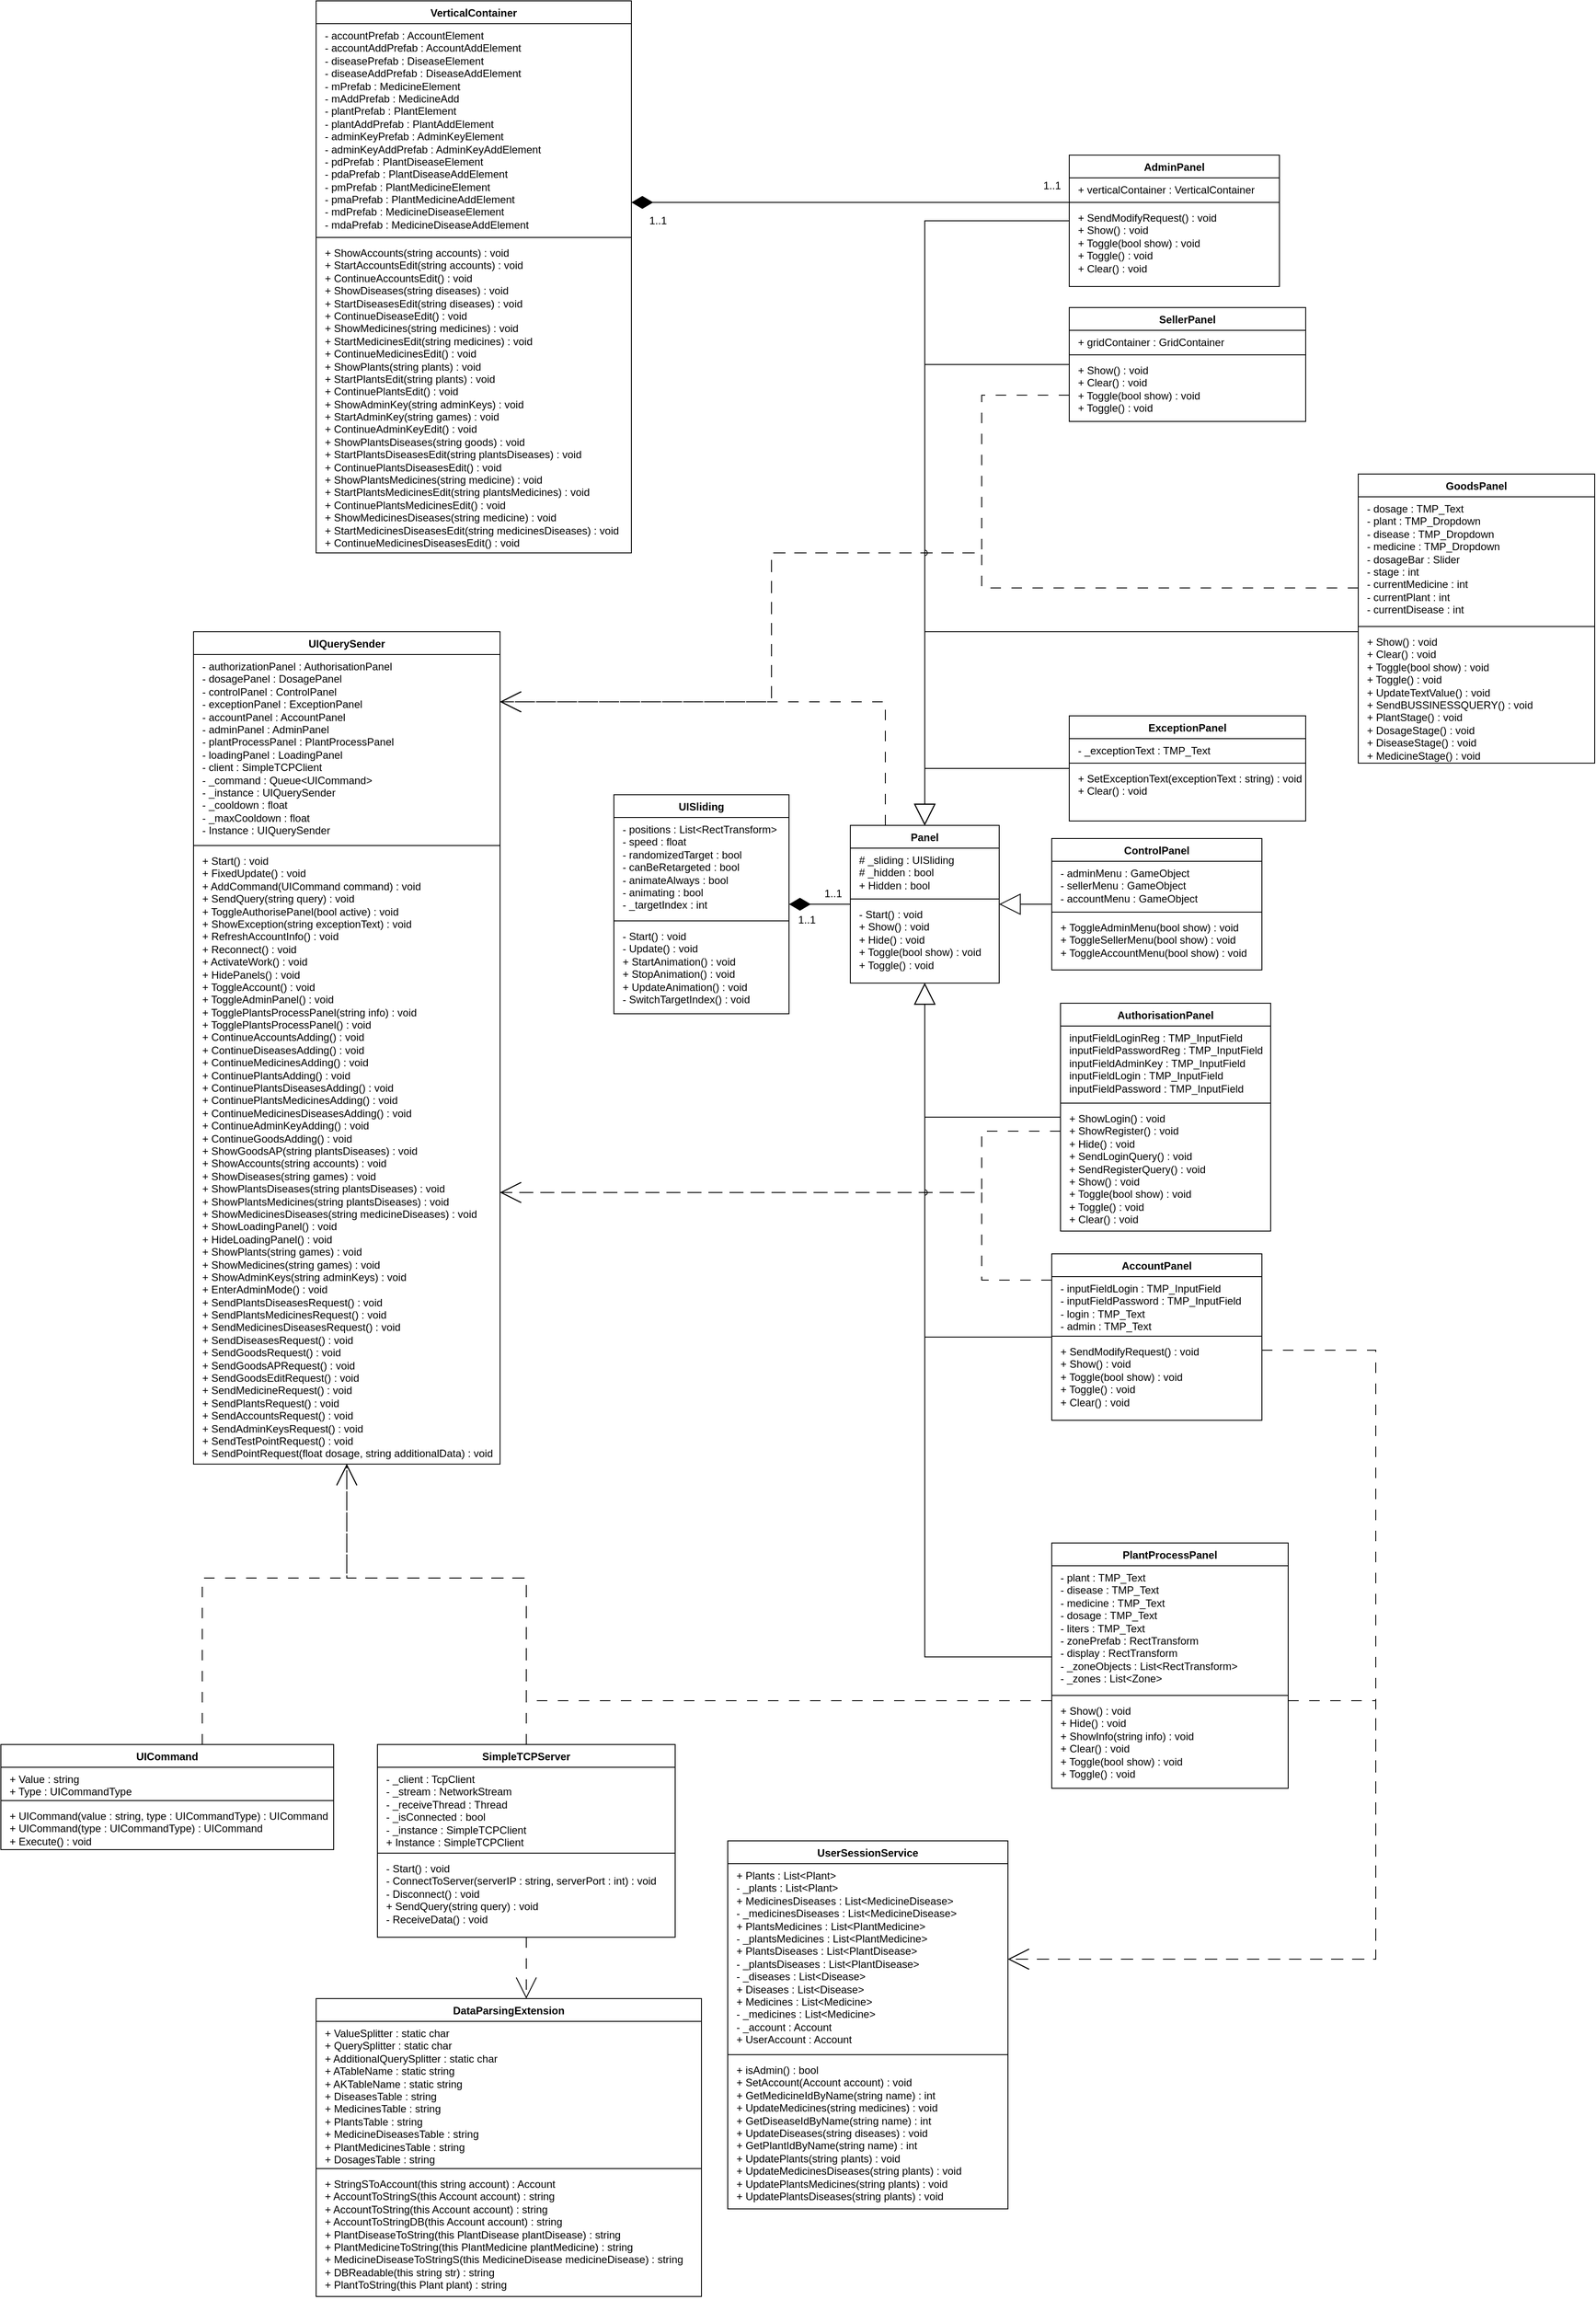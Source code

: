 <mxfile version="25.0.2">
  <diagram id="C5RBs43oDa-KdzZeNtuy" name="Page-1">
    <mxGraphModel dx="1214" dy="2797" grid="1" gridSize="10" guides="1" tooltips="1" connect="1" arrows="1" fold="1" page="1" pageScale="1" pageWidth="827" pageHeight="1169" math="0" shadow="0">
      <root>
        <mxCell id="WIyWlLk6GJQsqaUBKTNV-0" />
        <mxCell id="WIyWlLk6GJQsqaUBKTNV-1" parent="WIyWlLk6GJQsqaUBKTNV-0" />
        <mxCell id="1QPHesBKEYhvxCualvM5-233" style="edgeStyle=orthogonalEdgeStyle;rounded=0;orthogonalLoop=1;jettySize=auto;html=1;endArrow=open;endFill=0;endSize=22;dashed=1;dashPattern=12 12;" parent="WIyWlLk6GJQsqaUBKTNV-1" source="1QPHesBKEYhvxCualvM5-1" target="1QPHesBKEYhvxCualvM5-15" edge="1">
          <mxGeometry relative="1" as="geometry">
            <Array as="points">
              <mxPoint x="2680" y="1040" />
              <mxPoint x="2475" y="1040" />
            </Array>
          </mxGeometry>
        </mxCell>
        <mxCell id="1QPHesBKEYhvxCualvM5-277" style="edgeStyle=orthogonalEdgeStyle;rounded=0;orthogonalLoop=1;jettySize=auto;html=1;endArrow=open;endFill=0;dashed=1;dashPattern=12 12;endSize=22;" parent="WIyWlLk6GJQsqaUBKTNV-1" source="1QPHesBKEYhvxCualvM5-1" target="1QPHesBKEYhvxCualvM5-10" edge="1">
          <mxGeometry relative="1" as="geometry">
            <Array as="points">
              <mxPoint x="2680" y="1490" />
              <mxPoint x="2680" y="1490" />
            </Array>
          </mxGeometry>
        </mxCell>
        <mxCell id="1QPHesBKEYhvxCualvM5-1" value="&lt;b&gt;SimpleTCPServer&lt;/b&gt;" style="swimlane;fontStyle=1;align=center;verticalAlign=top;childLayout=stackLayout;horizontal=1;startSize=26;horizontalStack=0;resizeParent=1;resizeParentMax=0;resizeLast=0;collapsible=1;marginBottom=0;whiteSpace=wrap;html=1;" parent="WIyWlLk6GJQsqaUBKTNV-1" vertex="1">
          <mxGeometry x="2510" y="1230" width="340" height="220" as="geometry" />
        </mxCell>
        <mxCell id="1QPHesBKEYhvxCualvM5-2" value="&lt;p style=&quot;margin: 0px 0px 0px 4px;&quot;&gt;- _client : TcpClient&lt;/p&gt;&lt;p style=&quot;margin: 0px 0px 0px 4px;&quot;&gt;- _stream : NetworkStream&lt;/p&gt;&lt;p style=&quot;margin: 0px 0px 0px 4px;&quot;&gt;- _receiveThread : Thread&lt;/p&gt;&lt;p style=&quot;margin: 0px 0px 0px 4px;&quot;&gt;- _isConnected : bool&lt;/p&gt;&lt;p style=&quot;margin: 0px 0px 0px 4px;&quot;&gt;- _instance : SimpleTCPClient&lt;/p&gt;&lt;p style=&quot;margin: 0px 0px 0px 4px;&quot;&gt;+ Instance : SimpleTCPClient&lt;/p&gt;" style="text;strokeColor=none;fillColor=none;align=left;verticalAlign=top;spacingLeft=4;spacingRight=4;overflow=hidden;rotatable=0;points=[[0,0.5],[1,0.5]];portConstraint=eastwest;whiteSpace=wrap;html=1;" parent="1QPHesBKEYhvxCualvM5-1" vertex="1">
          <mxGeometry y="26" width="340" height="94" as="geometry" />
        </mxCell>
        <mxCell id="1QPHesBKEYhvxCualvM5-3" value="" style="line;strokeWidth=1;fillColor=none;align=left;verticalAlign=middle;spacingTop=-1;spacingLeft=3;spacingRight=3;rotatable=0;labelPosition=right;points=[];portConstraint=eastwest;strokeColor=inherit;" parent="1QPHesBKEYhvxCualvM5-1" vertex="1">
          <mxGeometry y="120" width="340" height="8" as="geometry" />
        </mxCell>
        <mxCell id="1QPHesBKEYhvxCualvM5-4" value="&lt;p style=&quot;margin: 0px 0px 0px 4px;&quot;&gt;- Start() : void&lt;/p&gt;&lt;p style=&quot;margin: 0px 0px 0px 4px;&quot;&gt;- ConnectToServer(serverIP :&amp;nbsp;&lt;span style=&quot;background-color: initial;&quot;&gt;string&lt;/span&gt;&lt;span style=&quot;background-color: initial;&quot;&gt;, serverPort :&amp;nbsp;&lt;/span&gt;&lt;span style=&quot;background-color: initial;&quot;&gt;int&lt;/span&gt;&lt;span style=&quot;background-color: initial;&quot;&gt;) : void&lt;/span&gt;&lt;/p&gt;&lt;p style=&quot;margin: 0px 0px 0px 4px;&quot;&gt;- Disconnect() : void&lt;/p&gt;&lt;p style=&quot;margin: 0px 0px 0px 4px;&quot;&gt;+ SendQuery(string query) : void&lt;/p&gt;&lt;p style=&quot;margin: 0px 0px 0px 4px;&quot;&gt;- ReceiveData() : void&lt;/p&gt;" style="text;strokeColor=none;fillColor=none;align=left;verticalAlign=top;spacingLeft=4;spacingRight=4;overflow=hidden;rotatable=0;points=[[0,0.5],[1,0.5]];portConstraint=eastwest;whiteSpace=wrap;html=1;" parent="1QPHesBKEYhvxCualvM5-1" vertex="1">
          <mxGeometry y="128" width="340" height="92" as="geometry" />
        </mxCell>
        <mxCell id="1QPHesBKEYhvxCualvM5-5" value="UserSessionService" style="swimlane;fontStyle=1;align=center;verticalAlign=top;childLayout=stackLayout;horizontal=1;startSize=26;horizontalStack=0;resizeParent=1;resizeParentMax=0;resizeLast=0;collapsible=1;marginBottom=0;whiteSpace=wrap;html=1;" parent="WIyWlLk6GJQsqaUBKTNV-1" vertex="1">
          <mxGeometry x="2910" y="1340" width="320" height="420" as="geometry" />
        </mxCell>
        <mxCell id="1QPHesBKEYhvxCualvM5-6" value="&lt;p style=&quot;margin: 0px 0px 0px 4px;&quot;&gt;+ Plants : List&amp;lt;Plant&amp;gt;&lt;/p&gt;&lt;p style=&quot;margin: 0px 0px 0px 4px;&quot;&gt;- _plants : List&amp;lt;Plant&amp;gt;&lt;/p&gt;&lt;p style=&quot;margin: 0px 0px 0px 4px;&quot;&gt;+ MedicinesDiseases : List&amp;lt;MedicineDisease&amp;gt;&lt;/p&gt;&lt;p style=&quot;margin: 0px 0px 0px 4px;&quot;&gt;- _medicinesDiseases : List&amp;lt;MedicineDisease&amp;gt;&lt;/p&gt;&lt;p style=&quot;margin: 0px 0px 0px 4px;&quot;&gt;+ PlantsMedicines : List&amp;lt;PlantMedicine&amp;gt;&lt;/p&gt;&lt;p style=&quot;margin: 0px 0px 0px 4px;&quot;&gt;- _plantsMedicines : List&amp;lt;PlantMedicine&amp;gt;&lt;/p&gt;&lt;p style=&quot;margin: 0px 0px 0px 4px;&quot;&gt;+ PlantsDiseases : List&amp;lt;PlantDisease&amp;gt;&lt;/p&gt;&lt;p style=&quot;margin: 0px 0px 0px 4px;&quot;&gt;- _plantsDiseases : List&amp;lt;PlantDisease&amp;gt;&lt;/p&gt;&lt;p style=&quot;margin: 0px 0px 0px 4px;&quot;&gt;- _diseases : List&amp;lt;Disease&amp;gt;&lt;/p&gt;&lt;p style=&quot;margin: 0px 0px 0px 4px;&quot;&gt;+ Diseases : List&amp;lt;Disease&amp;gt;&lt;/p&gt;&lt;p style=&quot;margin: 0px 0px 0px 4px;&quot;&gt;+ Medicines : List&amp;lt;Medicine&amp;gt;&lt;/p&gt;&lt;p style=&quot;margin: 0px 0px 0px 4px;&quot;&gt;- _medicines : List&amp;lt;Medicine&amp;gt;&lt;/p&gt;&lt;p style=&quot;margin: 0px 0px 0px 4px;&quot;&gt;- _account : Account&lt;/p&gt;&lt;p style=&quot;margin: 0px 0px 0px 4px;&quot;&gt;+ UserAccount : Account&lt;/p&gt;" style="text;strokeColor=none;fillColor=none;align=left;verticalAlign=top;spacingLeft=4;spacingRight=4;overflow=hidden;rotatable=0;points=[[0,0.5],[1,0.5]];portConstraint=eastwest;whiteSpace=wrap;html=1;" parent="1QPHesBKEYhvxCualvM5-5" vertex="1">
          <mxGeometry y="26" width="320" height="214" as="geometry" />
        </mxCell>
        <mxCell id="1QPHesBKEYhvxCualvM5-7" value="" style="line;strokeWidth=1;fillColor=none;align=left;verticalAlign=middle;spacingTop=-1;spacingLeft=3;spacingRight=3;rotatable=0;labelPosition=right;points=[];portConstraint=eastwest;strokeColor=inherit;" parent="1QPHesBKEYhvxCualvM5-5" vertex="1">
          <mxGeometry y="240" width="320" height="8" as="geometry" />
        </mxCell>
        <mxCell id="1QPHesBKEYhvxCualvM5-8" value="&lt;p style=&quot;margin: 0px 0px 0px 4px;&quot;&gt;+ isAdmin() : bool&lt;/p&gt;&lt;p style=&quot;margin: 0px 0px 0px 4px;&quot;&gt;+ SetAccount(Account account) : void&lt;/p&gt;&lt;p style=&quot;margin: 0px 0px 0px 4px;&quot;&gt;+ GetMedicineIdByName(string name) : int&lt;/p&gt;&lt;p style=&quot;margin: 0px 0px 0px 4px;&quot;&gt;+ UpdateMedicines(string medicines) : void&lt;/p&gt;&lt;p style=&quot;margin: 0px 0px 0px 4px;&quot;&gt;+ GetDiseaseIdByName(string name) : int&lt;/p&gt;&lt;p style=&quot;margin: 0px 0px 0px 4px;&quot;&gt;+ UpdateDiseases(string diseases) : void&lt;/p&gt;&lt;p style=&quot;margin: 0px 0px 0px 4px;&quot;&gt;+ GetPlantIdByName(string name) : int&lt;/p&gt;&lt;p style=&quot;margin: 0px 0px 0px 4px;&quot;&gt;+ UpdatePlants(string plants) : void&lt;/p&gt;&lt;p style=&quot;margin: 0px 0px 0px 4px;&quot;&gt;+ UpdateMedicinesDiseases(string plants) : void&lt;/p&gt;&lt;p style=&quot;margin: 0px 0px 0px 4px;&quot;&gt;+ UpdatePlantsMedicines(string plants) : void&lt;/p&gt;&lt;p style=&quot;margin: 0px 0px 0px 4px;&quot;&gt;+ UpdatePlantsDiseases(string plants) : void&lt;/p&gt;" style="text;strokeColor=none;fillColor=none;align=left;verticalAlign=top;spacingLeft=4;spacingRight=4;overflow=hidden;rotatable=0;points=[[0,0.5],[1,0.5]];portConstraint=eastwest;whiteSpace=wrap;html=1;" parent="1QPHesBKEYhvxCualvM5-5" vertex="1">
          <mxGeometry y="248" width="320" height="172" as="geometry" />
        </mxCell>
        <mxCell id="1QPHesBKEYhvxCualvM5-10" value="&lt;b&gt;DataParsingExtension&lt;/b&gt;" style="swimlane;fontStyle=1;align=center;verticalAlign=top;childLayout=stackLayout;horizontal=1;startSize=26;horizontalStack=0;resizeParent=1;resizeParentMax=0;resizeLast=0;collapsible=1;marginBottom=0;whiteSpace=wrap;html=1;" parent="WIyWlLk6GJQsqaUBKTNV-1" vertex="1">
          <mxGeometry x="2440" y="1520" width="440" height="340" as="geometry" />
        </mxCell>
        <mxCell id="1QPHesBKEYhvxCualvM5-11" value="&lt;p style=&quot;margin: 0px 0px 0px 4px;&quot;&gt;+ ValueSplitter :&amp;nbsp;&lt;span style=&quot;background-color: initial;&quot;&gt;static&lt;/span&gt;&lt;span style=&quot;background-color: initial;&quot;&gt;&amp;nbsp;&lt;/span&gt;&lt;span style=&quot;background-color: initial;&quot;&gt;char&lt;/span&gt;&lt;/p&gt;&lt;p style=&quot;margin: 0px 0px 0px 4px;&quot;&gt;+ QuerySplitter :&amp;nbsp;&lt;span style=&quot;background-color: initial;&quot;&gt;static&lt;/span&gt;&lt;span style=&quot;background-color: initial;&quot;&gt;&amp;nbsp;&lt;/span&gt;&lt;span style=&quot;background-color: initial;&quot;&gt;char&lt;/span&gt;&lt;/p&gt;&lt;p style=&quot;margin: 0px 0px 0px 4px;&quot;&gt;+ AdditionalQuerySplitter :&amp;nbsp;&lt;span style=&quot;background-color: initial;&quot;&gt;static&lt;/span&gt;&lt;span style=&quot;background-color: initial;&quot;&gt;&amp;nbsp;&lt;/span&gt;&lt;span style=&quot;background-color: initial;&quot;&gt;char&lt;/span&gt;&lt;/p&gt;&lt;p style=&quot;margin: 0px 0px 0px 4px;&quot;&gt;+ ATableName :&amp;nbsp;&lt;span style=&quot;background-color: initial;&quot;&gt;static&lt;/span&gt;&lt;span style=&quot;background-color: initial;&quot;&gt;&amp;nbsp;&lt;/span&gt;&lt;span style=&quot;background-color: initial;&quot;&gt;string&lt;/span&gt;&lt;/p&gt;&lt;p style=&quot;margin: 0px 0px 0px 4px;&quot;&gt;+ AKTableName :&amp;nbsp;&lt;span style=&quot;background-color: initial;&quot;&gt;static&lt;/span&gt;&lt;span style=&quot;background-color: initial;&quot;&gt;&amp;nbsp;string&lt;/span&gt;&lt;/p&gt;&lt;p style=&quot;margin: 0px 0px 0px 4px;&quot;&gt;+ DiseasesTable : string&lt;/p&gt;&lt;p style=&quot;margin: 0px 0px 0px 4px;&quot;&gt;+ MedicinesTable : string&lt;/p&gt;&lt;p style=&quot;margin: 0px 0px 0px 4px;&quot;&gt;+ PlantsTable : string&lt;/p&gt;&lt;p style=&quot;margin: 0px 0px 0px 4px;&quot;&gt;+ MedicineDiseasesTable : string&lt;/p&gt;&lt;p style=&quot;margin: 0px 0px 0px 4px;&quot;&gt;+ PlantMedicinesTable : string&lt;/p&gt;&lt;p style=&quot;margin: 0px 0px 0px 4px;&quot;&gt;+ DosagesTable : string&lt;/p&gt;" style="text;strokeColor=none;fillColor=none;align=left;verticalAlign=top;spacingLeft=4;spacingRight=4;overflow=hidden;rotatable=0;points=[[0,0.5],[1,0.5]];portConstraint=eastwest;whiteSpace=wrap;html=1;" parent="1QPHesBKEYhvxCualvM5-10" vertex="1">
          <mxGeometry y="26" width="440" height="164" as="geometry" />
        </mxCell>
        <mxCell id="1QPHesBKEYhvxCualvM5-12" value="" style="line;strokeWidth=1;fillColor=none;align=left;verticalAlign=middle;spacingTop=-1;spacingLeft=3;spacingRight=3;rotatable=0;labelPosition=right;points=[];portConstraint=eastwest;strokeColor=inherit;" parent="1QPHesBKEYhvxCualvM5-10" vertex="1">
          <mxGeometry y="190" width="440" height="8" as="geometry" />
        </mxCell>
        <mxCell id="1QPHesBKEYhvxCualvM5-13" value="&lt;p style=&quot;margin: 0px 0px 0px 4px;&quot;&gt;+ StringSToAccount(this string account) : Account&lt;/p&gt;&lt;p style=&quot;margin: 0px 0px 0px 4px;&quot;&gt;+ AccountToStringS(this Account account) : string&lt;/p&gt;&lt;p style=&quot;margin: 0px 0px 0px 4px;&quot;&gt;+ AccountToString(this Account account) : string&lt;/p&gt;&lt;p style=&quot;margin: 0px 0px 0px 4px;&quot;&gt;+ AccountToStringDB(this Account account) : string&lt;/p&gt;&lt;p style=&quot;margin: 0px 0px 0px 4px;&quot;&gt;+ PlantDiseaseToString(this PlantDisease plantDisease) : string&lt;/p&gt;&lt;p style=&quot;margin: 0px 0px 0px 4px;&quot;&gt;+ PlantMedicineToString(this PlantMedicine plantMedicine) : string&lt;/p&gt;&lt;p style=&quot;margin: 0px 0px 0px 4px;&quot;&gt;+ MedicineDiseaseToStringS(this MedicineDisease medicineDisease) : string&lt;/p&gt;&lt;p style=&quot;margin: 0px 0px 0px 4px;&quot;&gt;+ DBReadable(this string str) : string&lt;/p&gt;&lt;p style=&quot;margin: 0px 0px 0px 4px;&quot;&gt;+ PlantToString(this Plant plant) : string&lt;/p&gt;" style="text;strokeColor=none;fillColor=none;align=left;verticalAlign=top;spacingLeft=4;spacingRight=4;overflow=hidden;rotatable=0;points=[[0,0.5],[1,0.5]];portConstraint=eastwest;whiteSpace=wrap;html=1;" parent="1QPHesBKEYhvxCualvM5-10" vertex="1">
          <mxGeometry y="198" width="440" height="142" as="geometry" />
        </mxCell>
        <mxCell id="1QPHesBKEYhvxCualvM5-15" value="&lt;b&gt;UIQuerySender&lt;/b&gt;" style="swimlane;fontStyle=1;align=center;verticalAlign=top;childLayout=stackLayout;horizontal=1;startSize=26;horizontalStack=0;resizeParent=1;resizeParentMax=0;resizeLast=0;collapsible=1;marginBottom=0;whiteSpace=wrap;html=1;" parent="WIyWlLk6GJQsqaUBKTNV-1" vertex="1">
          <mxGeometry x="2300" y="-40" width="350" height="950" as="geometry" />
        </mxCell>
        <mxCell id="1QPHesBKEYhvxCualvM5-16" value="&lt;p style=&quot;margin: 0px 0px 0px 4px;&quot;&gt;- authorizationPanel : AuthorisationPanel&lt;/p&gt;&lt;p style=&quot;margin: 0px 0px 0px 4px;&quot;&gt;- dosagePanel : DosagePanel&lt;/p&gt;&lt;p style=&quot;margin: 0px 0px 0px 4px;&quot;&gt;- controlPanel : ControlPanel&lt;/p&gt;&lt;p style=&quot;margin: 0px 0px 0px 4px;&quot;&gt;- exceptionPanel : ExceptionPanel&lt;/p&gt;&lt;p style=&quot;margin: 0px 0px 0px 4px;&quot;&gt;- accountPanel : AccountPanel&lt;/p&gt;&lt;p style=&quot;margin: 0px 0px 0px 4px;&quot;&gt;- adminPanel : AdminPanel&lt;/p&gt;&lt;p style=&quot;margin: 0px 0px 0px 4px;&quot;&gt;- plantProcessPanel : PlantProcessPanel&lt;/p&gt;&lt;p style=&quot;margin: 0px 0px 0px 4px;&quot;&gt;- loadingPanel : LoadingPanel&lt;/p&gt;&lt;p style=&quot;margin: 0px 0px 0px 4px;&quot;&gt;- client : SimpleTCPClient&lt;/p&gt;&lt;p style=&quot;margin: 0px 0px 0px 4px;&quot;&gt;- _command : Queue&amp;lt;UICommand&amp;gt;&lt;/p&gt;&lt;p style=&quot;margin: 0px 0px 0px 4px;&quot;&gt;- _instance : UIQuerySender&lt;/p&gt;&lt;p style=&quot;margin: 0px 0px 0px 4px;&quot;&gt;- _cooldown : float&lt;/p&gt;&lt;p style=&quot;margin: 0px 0px 0px 4px;&quot;&gt;- _maxCooldown : float&lt;/p&gt;&lt;p style=&quot;margin: 0px 0px 0px 4px;&quot;&gt;- Instance : UIQuerySender&lt;br&gt;&lt;/p&gt;" style="text;strokeColor=none;fillColor=none;align=left;verticalAlign=top;spacingLeft=4;spacingRight=4;overflow=hidden;rotatable=0;points=[[0,0.5],[1,0.5]];portConstraint=eastwest;whiteSpace=wrap;html=1;" parent="1QPHesBKEYhvxCualvM5-15" vertex="1">
          <mxGeometry y="26" width="350" height="214" as="geometry" />
        </mxCell>
        <mxCell id="1QPHesBKEYhvxCualvM5-17" value="" style="line;strokeWidth=1;fillColor=none;align=left;verticalAlign=middle;spacingTop=-1;spacingLeft=3;spacingRight=3;rotatable=0;labelPosition=right;points=[];portConstraint=eastwest;strokeColor=inherit;" parent="1QPHesBKEYhvxCualvM5-15" vertex="1">
          <mxGeometry y="240" width="350" height="8" as="geometry" />
        </mxCell>
        <mxCell id="1QPHesBKEYhvxCualvM5-18" value="&lt;p style=&quot;margin: 0px 0px 0px 4px;&quot;&gt;+ Start() : void&lt;/p&gt;&lt;p style=&quot;margin: 0px 0px 0px 4px;&quot;&gt;+ FixedUpdate() : void&lt;/p&gt;&lt;p style=&quot;margin: 0px 0px 0px 4px;&quot;&gt;+ AddCommand(UICommand command) : void&lt;/p&gt;&lt;p style=&quot;margin: 0px 0px 0px 4px;&quot;&gt;+ SendQuery(string query) : void&lt;/p&gt;&lt;p style=&quot;margin: 0px 0px 0px 4px;&quot;&gt;+ ToggleAuthorisePanel(bool active) : void&lt;/p&gt;&lt;p style=&quot;margin: 0px 0px 0px 4px;&quot;&gt;+ ShowException(string exceptionText) : void&lt;/p&gt;&lt;p style=&quot;margin: 0px 0px 0px 4px;&quot;&gt;+ RefreshAccountInfo() : void&lt;/p&gt;&lt;p style=&quot;margin: 0px 0px 0px 4px;&quot;&gt;+ Reconnect() : void&lt;/p&gt;&lt;p style=&quot;margin: 0px 0px 0px 4px;&quot;&gt;+ ActivateWork() : void&lt;/p&gt;&lt;p style=&quot;margin: 0px 0px 0px 4px;&quot;&gt;+ HidePanels() : void&lt;/p&gt;&lt;p style=&quot;margin: 0px 0px 0px 4px;&quot;&gt;+ ToggleAccount() : void&lt;/p&gt;&lt;p style=&quot;margin: 0px 0px 0px 4px;&quot;&gt;+ ToggleAdminPanel() : void&lt;/p&gt;&lt;p style=&quot;margin: 0px 0px 0px 4px;&quot;&gt;+ TogglePlantsProcessPanel(string info) : void&lt;/p&gt;&lt;p style=&quot;margin: 0px 0px 0px 4px;&quot;&gt;+ TogglePlantsProcessPanel() : void&lt;/p&gt;&lt;p style=&quot;margin: 0px 0px 0px 4px;&quot;&gt;+ ContinueAccountsAdding() : void&lt;/p&gt;&lt;p style=&quot;margin: 0px 0px 0px 4px;&quot;&gt;+ ContinueDiseasesAdding() : void&lt;/p&gt;&lt;p style=&quot;margin: 0px 0px 0px 4px;&quot;&gt;+ ContinueMedicinesAdding() : void&lt;/p&gt;&lt;p style=&quot;margin: 0px 0px 0px 4px;&quot;&gt;&lt;span style=&quot;background-color: initial;&quot;&gt;+&lt;/span&gt;&lt;span style=&quot;background-color: initial;&quot;&gt;&amp;nbsp;&lt;/span&gt;ContinuePlantsAdding() : void&lt;/p&gt;&lt;p style=&quot;margin: 0px 0px 0px 4px;&quot;&gt;&lt;span style=&quot;background-color: initial;&quot;&gt;+&lt;/span&gt;&lt;span style=&quot;background-color: initial;&quot;&gt;&amp;nbsp;&lt;/span&gt;ContinuePlantsDiseasesAdding() : void&lt;/p&gt;&lt;p style=&quot;margin: 0px 0px 0px 4px;&quot;&gt;&lt;span style=&quot;background-color: initial;&quot;&gt;+&lt;/span&gt;&lt;span style=&quot;background-color: initial;&quot;&gt;&amp;nbsp;&lt;/span&gt;ContinuePlantsMedicinesAdding() : void&lt;/p&gt;&lt;p style=&quot;margin: 0px 0px 0px 4px;&quot;&gt;&lt;span style=&quot;background-color: initial;&quot;&gt;+&lt;/span&gt;&lt;span style=&quot;background-color: initial;&quot;&gt;&amp;nbsp;&lt;/span&gt;ContinueMedicinesDiseasesAdding() : void&lt;/p&gt;&lt;p style=&quot;margin: 0px 0px 0px 4px;&quot;&gt;&lt;span style=&quot;background-color: initial;&quot;&gt;+&lt;/span&gt;&lt;span style=&quot;background-color: initial;&quot;&gt;&amp;nbsp;&lt;/span&gt;ContinueAdminKeyAdding() : void&lt;/p&gt;&lt;p style=&quot;margin: 0px 0px 0px 4px;&quot;&gt;&lt;span style=&quot;background-color: initial;&quot;&gt;+&lt;/span&gt;&lt;span style=&quot;background-color: initial;&quot;&gt;&amp;nbsp;&lt;/span&gt;ContinueGoodsAdding() : void&lt;/p&gt;&lt;p style=&quot;margin: 0px 0px 0px 4px;&quot;&gt;&lt;span style=&quot;background-color: initial;&quot;&gt;+&lt;/span&gt;&lt;span style=&quot;background-color: initial;&quot;&gt;&amp;nbsp;&lt;/span&gt;ShowGoodsAP(string plantsDiseases) : void&lt;/p&gt;&lt;p style=&quot;margin: 0px 0px 0px 4px;&quot;&gt;&lt;span style=&quot;background-color: initial;&quot;&gt;+&lt;/span&gt;&lt;span style=&quot;background-color: initial;&quot;&gt;&amp;nbsp;&lt;/span&gt;ShowAccounts(string accounts) : void&lt;/p&gt;&lt;p style=&quot;margin: 0px 0px 0px 4px;&quot;&gt;&lt;span style=&quot;background-color: initial;&quot;&gt;+&lt;/span&gt;&lt;span style=&quot;background-color: initial;&quot;&gt;&amp;nbsp;&lt;/span&gt;ShowDiseases(string games) : void&lt;/p&gt;&lt;p style=&quot;margin: 0px 0px 0px 4px;&quot;&gt;&lt;span style=&quot;background-color: initial;&quot;&gt;+&lt;/span&gt;&lt;span style=&quot;background-color: initial;&quot;&gt;&amp;nbsp;&lt;/span&gt;ShowPlantsDiseases(string plantsDiseases) : void&lt;/p&gt;&lt;p style=&quot;margin: 0px 0px 0px 4px;&quot;&gt;&lt;span style=&quot;background-color: initial;&quot;&gt;+&lt;/span&gt;&lt;span style=&quot;background-color: initial;&quot;&gt;&amp;nbsp;&lt;/span&gt;ShowPlantsMedicines(string plantsDiseases) : void&lt;/p&gt;&lt;p style=&quot;margin: 0px 0px 0px 4px;&quot;&gt;&lt;span style=&quot;background-color: initial;&quot;&gt;+&lt;/span&gt;&lt;span style=&quot;background-color: initial;&quot;&gt;&amp;nbsp;&lt;/span&gt;ShowMedicinesDiseases(string medicineDiseases) : void&lt;/p&gt;&lt;p style=&quot;margin: 0px 0px 0px 4px;&quot;&gt;&lt;span style=&quot;background-color: initial;&quot;&gt;+&lt;/span&gt;&lt;span style=&quot;background-color: initial;&quot;&gt;&amp;nbsp;&lt;/span&gt;ShowLoadingPanel() : void&lt;/p&gt;&lt;p style=&quot;margin: 0px 0px 0px 4px;&quot;&gt;&lt;span style=&quot;background-color: initial;&quot;&gt;+&lt;/span&gt;&lt;span style=&quot;background-color: initial;&quot;&gt;&amp;nbsp;&lt;/span&gt;HideLoadingPanel() : void&lt;/p&gt;&lt;p style=&quot;margin: 0px 0px 0px 4px;&quot;&gt;&lt;span style=&quot;background-color: initial;&quot;&gt;+&lt;/span&gt;&lt;span style=&quot;background-color: initial;&quot;&gt;&amp;nbsp;&lt;/span&gt;ShowPlants(string games) : void&lt;/p&gt;&lt;p style=&quot;margin: 0px 0px 0px 4px;&quot;&gt;&lt;span style=&quot;background-color: initial;&quot;&gt;+&lt;/span&gt;&lt;span style=&quot;background-color: initial;&quot;&gt;&amp;nbsp;&lt;/span&gt;ShowMedicines(string games) : void&lt;/p&gt;&lt;p style=&quot;margin: 0px 0px 0px 4px;&quot;&gt;&lt;span style=&quot;background-color: initial;&quot;&gt;+&lt;/span&gt;&lt;span style=&quot;background-color: initial;&quot;&gt;&amp;nbsp;&lt;/span&gt;ShowAdminKeys(string adminKeys) : void&lt;/p&gt;&lt;p style=&quot;margin: 0px 0px 0px 4px;&quot;&gt;&lt;span style=&quot;background-color: initial;&quot;&gt;+&lt;/span&gt;&lt;span style=&quot;background-color: initial;&quot;&gt;&amp;nbsp;&lt;/span&gt;EnterAdminMode() : void&lt;/p&gt;&lt;p style=&quot;margin: 0px 0px 0px 4px;&quot;&gt;&lt;span style=&quot;background-color: initial;&quot;&gt;+&lt;/span&gt;&lt;span style=&quot;background-color: initial;&quot;&gt;&amp;nbsp;&lt;/span&gt;SendPlantsDiseasesRequest() : void&lt;/p&gt;&lt;p style=&quot;margin: 0px 0px 0px 4px;&quot;&gt;&lt;span style=&quot;background-color: initial;&quot;&gt;+&lt;/span&gt;&lt;span style=&quot;background-color: initial;&quot;&gt;&amp;nbsp;&lt;/span&gt;SendPlantsMedicinesRequest() : void&lt;/p&gt;&lt;p style=&quot;margin: 0px 0px 0px 4px;&quot;&gt;&lt;span style=&quot;background-color: initial;&quot;&gt;+&lt;/span&gt;&lt;span style=&quot;background-color: initial;&quot;&gt;&amp;nbsp;&lt;/span&gt;SendMedicinesDiseasesRequest() : void&lt;/p&gt;&lt;p style=&quot;margin: 0px 0px 0px 4px;&quot;&gt;&lt;span style=&quot;background-color: initial;&quot;&gt;+&lt;/span&gt;&lt;span style=&quot;background-color: initial;&quot;&gt;&amp;nbsp;&lt;/span&gt;SendDiseasesRequest() : void&lt;/p&gt;&lt;p style=&quot;margin: 0px 0px 0px 4px;&quot;&gt;&lt;span style=&quot;background-color: initial;&quot;&gt;+&lt;/span&gt;&lt;span style=&quot;background-color: initial;&quot;&gt;&amp;nbsp;&lt;/span&gt;SendGoodsRequest() : void&lt;/p&gt;&lt;p style=&quot;margin: 0px 0px 0px 4px;&quot;&gt;&lt;span style=&quot;background-color: initial;&quot;&gt;+&lt;/span&gt;&lt;span style=&quot;background-color: initial;&quot;&gt;&amp;nbsp;&lt;/span&gt;SendGoodsAPRequest() : void&lt;/p&gt;&lt;p style=&quot;margin: 0px 0px 0px 4px;&quot;&gt;&lt;span style=&quot;background-color: initial;&quot;&gt;+&lt;/span&gt;&lt;span style=&quot;background-color: initial;&quot;&gt;&amp;nbsp;&lt;/span&gt;SendGoodsEditRequest() : void&lt;/p&gt;&lt;p style=&quot;margin: 0px 0px 0px 4px;&quot;&gt;&lt;span style=&quot;background-color: initial;&quot;&gt;+&lt;/span&gt;&lt;span style=&quot;background-color: initial;&quot;&gt;&amp;nbsp;&lt;/span&gt;SendMedicineRequest() : void&lt;/p&gt;&lt;p style=&quot;margin: 0px 0px 0px 4px;&quot;&gt;&lt;span style=&quot;background-color: initial;&quot;&gt;+&lt;/span&gt;&lt;span style=&quot;background-color: initial;&quot;&gt;&amp;nbsp;&lt;/span&gt;SendPlantsRequest() : void&lt;/p&gt;&lt;p style=&quot;margin: 0px 0px 0px 4px;&quot;&gt;&lt;span style=&quot;background-color: initial;&quot;&gt;+&lt;/span&gt;&lt;span style=&quot;background-color: initial;&quot;&gt;&amp;nbsp;&lt;/span&gt;SendAccountsRequest() : void&lt;/p&gt;&lt;p style=&quot;margin: 0px 0px 0px 4px;&quot;&gt;&lt;span style=&quot;background-color: initial;&quot;&gt;+&lt;/span&gt;&lt;span style=&quot;background-color: initial;&quot;&gt;&amp;nbsp;&lt;/span&gt;SendAdminKeysRequest() : void&lt;/p&gt;&lt;p style=&quot;margin: 0px 0px 0px 4px;&quot;&gt;&lt;span style=&quot;background-color: initial;&quot;&gt;+&lt;/span&gt;&lt;span style=&quot;background-color: initial;&quot;&gt;&amp;nbsp;&lt;/span&gt;SendTestPointRequest() : void&lt;/p&gt;&lt;p style=&quot;margin: 0px 0px 0px 4px;&quot;&gt;&lt;span style=&quot;background-color: initial;&quot;&gt;+&lt;/span&gt;&lt;span style=&quot;background-color: initial;&quot;&gt;&amp;nbsp;&lt;/span&gt;SendPointRequest(float dosage, string additionalData) : void&lt;/p&gt;" style="text;strokeColor=none;fillColor=none;align=left;verticalAlign=top;spacingLeft=4;spacingRight=4;overflow=hidden;rotatable=0;points=[[0,0.5],[1,0.5]];portConstraint=eastwest;whiteSpace=wrap;html=1;" parent="1QPHesBKEYhvxCualvM5-15" vertex="1">
          <mxGeometry y="248" width="350" height="702" as="geometry" />
        </mxCell>
        <mxCell id="1QPHesBKEYhvxCualvM5-249" style="edgeStyle=orthogonalEdgeStyle;rounded=0;orthogonalLoop=1;jettySize=auto;html=1;endArrow=open;endFill=0;endSize=22;dashed=1;dashPattern=12 12;" parent="WIyWlLk6GJQsqaUBKTNV-1" source="1QPHesBKEYhvxCualvM5-19" target="1QPHesBKEYhvxCualvM5-15" edge="1">
          <mxGeometry relative="1" as="geometry">
            <Array as="points">
              <mxPoint x="2310" y="1040" />
              <mxPoint x="2475" y="1040" />
            </Array>
          </mxGeometry>
        </mxCell>
        <mxCell id="1QPHesBKEYhvxCualvM5-19" value="&lt;b&gt;UICommand&lt;/b&gt;" style="swimlane;fontStyle=1;align=center;verticalAlign=top;childLayout=stackLayout;horizontal=1;startSize=26;horizontalStack=0;resizeParent=1;resizeParentMax=0;resizeLast=0;collapsible=1;marginBottom=0;whiteSpace=wrap;html=1;" parent="WIyWlLk6GJQsqaUBKTNV-1" vertex="1">
          <mxGeometry x="2080" y="1230" width="380" height="120" as="geometry" />
        </mxCell>
        <mxCell id="1QPHesBKEYhvxCualvM5-20" value="&lt;p style=&quot;margin: 0px 0px 0px 4px;&quot;&gt;+ Value : string&lt;/p&gt;&lt;p style=&quot;margin: 0px 0px 0px 4px;&quot;&gt;+ Type : UICommandType&lt;/p&gt;" style="text;strokeColor=none;fillColor=none;align=left;verticalAlign=top;spacingLeft=4;spacingRight=4;overflow=hidden;rotatable=0;points=[[0,0.5],[1,0.5]];portConstraint=eastwest;whiteSpace=wrap;html=1;" parent="1QPHesBKEYhvxCualvM5-19" vertex="1">
          <mxGeometry y="26" width="380" height="34" as="geometry" />
        </mxCell>
        <mxCell id="1QPHesBKEYhvxCualvM5-21" value="" style="line;strokeWidth=1;fillColor=none;align=left;verticalAlign=middle;spacingTop=-1;spacingLeft=3;spacingRight=3;rotatable=0;labelPosition=right;points=[];portConstraint=eastwest;strokeColor=inherit;" parent="1QPHesBKEYhvxCualvM5-19" vertex="1">
          <mxGeometry y="60" width="380" height="8" as="geometry" />
        </mxCell>
        <mxCell id="1QPHesBKEYhvxCualvM5-22" value="&lt;p style=&quot;margin: 0px 0px 0px 4px;&quot;&gt;+ UICommand(value :&amp;nbsp;&lt;span style=&quot;background-color: initial;&quot;&gt;string&lt;/span&gt;&lt;span style=&quot;background-color: initial;&quot;&gt;, type :&amp;nbsp;&lt;/span&gt;&lt;span style=&quot;background-color: initial;&quot;&gt;UICommandType&lt;/span&gt;&lt;span style=&quot;background-color: initial;&quot;&gt;) : UICommand&lt;/span&gt;&lt;/p&gt;&lt;p style=&quot;margin: 0px 0px 0px 4px;&quot;&gt;+ UICommand(type :&amp;nbsp;&lt;span style=&quot;background-color: initial;&quot;&gt;UICommandType&lt;/span&gt;&lt;span style=&quot;background-color: initial;&quot;&gt;) : UICommand&lt;/span&gt;&lt;/p&gt;&lt;p style=&quot;margin: 0px 0px 0px 4px;&quot;&gt;+ Execute() : void&lt;/p&gt;" style="text;strokeColor=none;fillColor=none;align=left;verticalAlign=top;spacingLeft=4;spacingRight=4;overflow=hidden;rotatable=0;points=[[0,0.5],[1,0.5]];portConstraint=eastwest;whiteSpace=wrap;html=1;" parent="1QPHesBKEYhvxCualvM5-19" vertex="1">
          <mxGeometry y="68" width="380" height="52" as="geometry" />
        </mxCell>
        <mxCell id="1QPHesBKEYhvxCualvM5-248" style="edgeStyle=orthogonalEdgeStyle;rounded=0;orthogonalLoop=1;jettySize=auto;html=1;endArrow=open;endFill=0;endSize=22;dashed=1;dashPattern=12 12;" parent="WIyWlLk6GJQsqaUBKTNV-1" source="1QPHesBKEYhvxCualvM5-78" target="1QPHesBKEYhvxCualvM5-15" edge="1">
          <mxGeometry relative="1" as="geometry">
            <Array as="points">
              <mxPoint x="3090" y="40" />
            </Array>
          </mxGeometry>
        </mxCell>
        <mxCell id="1QPHesBKEYhvxCualvM5-78" value="&lt;b&gt;Panel&lt;/b&gt;" style="swimlane;fontStyle=1;align=center;verticalAlign=top;childLayout=stackLayout;horizontal=1;startSize=26;horizontalStack=0;resizeParent=1;resizeParentMax=0;resizeLast=0;collapsible=1;marginBottom=0;whiteSpace=wrap;html=1;" parent="WIyWlLk6GJQsqaUBKTNV-1" vertex="1">
          <mxGeometry x="3050" y="181" width="170" height="180" as="geometry" />
        </mxCell>
        <mxCell id="1QPHesBKEYhvxCualvM5-79" value="&lt;p style=&quot;margin: 0px 0px 0px 4px;&quot;&gt;# _sliding : UISliding&lt;/p&gt;&lt;p style=&quot;margin: 0px 0px 0px 4px;&quot;&gt;# _hidden : bool&lt;/p&gt;&lt;p style=&quot;margin: 0px 0px 0px 4px;&quot;&gt;+ Hidden : bool&lt;/p&gt;" style="text;strokeColor=none;fillColor=none;align=left;verticalAlign=top;spacingLeft=4;spacingRight=4;overflow=hidden;rotatable=0;points=[[0,0.5],[1,0.5]];portConstraint=eastwest;whiteSpace=wrap;html=1;" parent="1QPHesBKEYhvxCualvM5-78" vertex="1">
          <mxGeometry y="26" width="170" height="54" as="geometry" />
        </mxCell>
        <mxCell id="1QPHesBKEYhvxCualvM5-80" value="" style="line;strokeWidth=1;fillColor=none;align=left;verticalAlign=middle;spacingTop=-1;spacingLeft=3;spacingRight=3;rotatable=0;labelPosition=right;points=[];portConstraint=eastwest;strokeColor=inherit;" parent="1QPHesBKEYhvxCualvM5-78" vertex="1">
          <mxGeometry y="80" width="170" height="8" as="geometry" />
        </mxCell>
        <mxCell id="1QPHesBKEYhvxCualvM5-81" value="&lt;p style=&quot;margin: 0px 0px 0px 4px;&quot;&gt;- Start() : void&lt;/p&gt;&lt;p style=&quot;margin: 0px 0px 0px 4px;&quot;&gt;+ Show() : void&lt;/p&gt;&lt;p style=&quot;margin: 0px 0px 0px 4px;&quot;&gt;+ Hide() : void&lt;/p&gt;&lt;p style=&quot;margin: 0px 0px 0px 4px;&quot;&gt;+ Toggle(bool show) : void&lt;/p&gt;&lt;p style=&quot;margin: 0px 0px 0px 4px;&quot;&gt;+ Toggle() : void&lt;/p&gt;" style="text;strokeColor=none;fillColor=none;align=left;verticalAlign=top;spacingLeft=4;spacingRight=4;overflow=hidden;rotatable=0;points=[[0,0.5],[1,0.5]];portConstraint=eastwest;whiteSpace=wrap;html=1;" parent="1QPHesBKEYhvxCualvM5-78" vertex="1">
          <mxGeometry y="88" width="170" height="92" as="geometry" />
        </mxCell>
        <mxCell id="1QPHesBKEYhvxCualvM5-171" style="edgeStyle=orthogonalEdgeStyle;rounded=0;orthogonalLoop=1;jettySize=auto;html=1;endArrow=block;endFill=0;endSize=22;jumpStyle=arc;" parent="WIyWlLk6GJQsqaUBKTNV-1" source="1QPHesBKEYhvxCualvM5-82" target="1QPHesBKEYhvxCualvM5-78" edge="1">
          <mxGeometry relative="1" as="geometry" />
        </mxCell>
        <mxCell id="1QPHesBKEYhvxCualvM5-219" style="edgeStyle=orthogonalEdgeStyle;rounded=0;orthogonalLoop=1;jettySize=auto;html=1;endArrow=open;endFill=0;dashed=1;dashPattern=12 12;endSize=22;" parent="WIyWlLk6GJQsqaUBKTNV-1" source="1QPHesBKEYhvxCualvM5-82" target="1QPHesBKEYhvxCualvM5-5" edge="1">
          <mxGeometry relative="1" as="geometry">
            <Array as="points">
              <mxPoint x="3650" y="780" />
              <mxPoint x="3650" y="1475" />
            </Array>
          </mxGeometry>
        </mxCell>
        <mxCell id="1QPHesBKEYhvxCualvM5-252" style="edgeStyle=orthogonalEdgeStyle;rounded=0;orthogonalLoop=1;jettySize=auto;html=1;dashed=1;dashPattern=12 12;endArrow=open;endFill=0;endSize=22;" parent="WIyWlLk6GJQsqaUBKTNV-1" source="1QPHesBKEYhvxCualvM5-82" target="1QPHesBKEYhvxCualvM5-15" edge="1">
          <mxGeometry relative="1" as="geometry">
            <Array as="points">
              <mxPoint x="3200" y="700" />
              <mxPoint x="3200" y="600" />
            </Array>
          </mxGeometry>
        </mxCell>
        <mxCell id="1QPHesBKEYhvxCualvM5-82" value="&lt;b&gt;AccountPanel&lt;/b&gt;" style="swimlane;fontStyle=1;align=center;verticalAlign=top;childLayout=stackLayout;horizontal=1;startSize=26;horizontalStack=0;resizeParent=1;resizeParentMax=0;resizeLast=0;collapsible=1;marginBottom=0;whiteSpace=wrap;html=1;" parent="WIyWlLk6GJQsqaUBKTNV-1" vertex="1">
          <mxGeometry x="3280" y="670" width="240" height="190" as="geometry" />
        </mxCell>
        <mxCell id="1QPHesBKEYhvxCualvM5-83" value="&lt;p style=&quot;margin: 0px 0px 0px 4px;&quot;&gt;- inputFieldLogin : TMP_InputField&lt;/p&gt;&lt;p style=&quot;margin: 0px 0px 0px 4px;&quot;&gt;- inputFieldPassword : TMP_InputField&lt;/p&gt;&lt;p style=&quot;margin: 0px 0px 0px 4px;&quot;&gt;- login : TMP_Text&lt;/p&gt;&lt;p style=&quot;margin: 0px 0px 0px 4px;&quot;&gt;- admin : TMP_Text&lt;/p&gt;" style="text;strokeColor=none;fillColor=none;align=left;verticalAlign=top;spacingLeft=4;spacingRight=4;overflow=hidden;rotatable=0;points=[[0,0.5],[1,0.5]];portConstraint=eastwest;whiteSpace=wrap;html=1;" parent="1QPHesBKEYhvxCualvM5-82" vertex="1">
          <mxGeometry y="26" width="240" height="64" as="geometry" />
        </mxCell>
        <mxCell id="1QPHesBKEYhvxCualvM5-84" value="" style="line;strokeWidth=1;fillColor=none;align=left;verticalAlign=middle;spacingTop=-1;spacingLeft=3;spacingRight=3;rotatable=0;labelPosition=right;points=[];portConstraint=eastwest;strokeColor=inherit;" parent="1QPHesBKEYhvxCualvM5-82" vertex="1">
          <mxGeometry y="90" width="240" height="8" as="geometry" />
        </mxCell>
        <mxCell id="1QPHesBKEYhvxCualvM5-85" value="&lt;p style=&quot;margin: 0px 0px 0px 4px;&quot;&gt;+ SendModifyRequest() : void&lt;/p&gt;&lt;p style=&quot;margin: 0px 0px 0px 4px;&quot;&gt;+ Show() : void&lt;/p&gt;&lt;p style=&quot;margin: 0px 0px 0px 4px;&quot;&gt;+ Toggle(bool show) : void&lt;/p&gt;&lt;p style=&quot;margin: 0px 0px 0px 4px;&quot;&gt;+ Toggle() : void&lt;/p&gt;&lt;p style=&quot;margin: 0px 0px 0px 4px;&quot;&gt;+ Clear() : void&lt;/p&gt;" style="text;strokeColor=none;fillColor=none;align=left;verticalAlign=top;spacingLeft=4;spacingRight=4;overflow=hidden;rotatable=0;points=[[0,0.5],[1,0.5]];portConstraint=eastwest;whiteSpace=wrap;html=1;" parent="1QPHesBKEYhvxCualvM5-82" vertex="1">
          <mxGeometry y="98" width="240" height="92" as="geometry" />
        </mxCell>
        <mxCell id="1QPHesBKEYhvxCualvM5-172" style="edgeStyle=orthogonalEdgeStyle;rounded=0;orthogonalLoop=1;jettySize=auto;html=1;endArrow=block;endFill=0;endSize=22;jumpStyle=arc;" parent="WIyWlLk6GJQsqaUBKTNV-1" source="1QPHesBKEYhvxCualvM5-86" target="1QPHesBKEYhvxCualvM5-78" edge="1">
          <mxGeometry relative="1" as="geometry" />
        </mxCell>
        <mxCell id="1QPHesBKEYhvxCualvM5-86" value="&lt;b&gt;AdminPanel&lt;/b&gt;" style="swimlane;fontStyle=1;align=center;verticalAlign=top;childLayout=stackLayout;horizontal=1;startSize=26;horizontalStack=0;resizeParent=1;resizeParentMax=0;resizeLast=0;collapsible=1;marginBottom=0;whiteSpace=wrap;html=1;" parent="WIyWlLk6GJQsqaUBKTNV-1" vertex="1">
          <mxGeometry x="3300" y="-584" width="240" height="150" as="geometry" />
        </mxCell>
        <mxCell id="1QPHesBKEYhvxCualvM5-87" value="&lt;p style=&quot;margin: 0px 0px 0px 4px;&quot;&gt;+ verticalContainer : VerticalContainer&lt;br&gt;&lt;/p&gt;" style="text;strokeColor=none;fillColor=none;align=left;verticalAlign=top;spacingLeft=4;spacingRight=4;overflow=hidden;rotatable=0;points=[[0,0.5],[1,0.5]];portConstraint=eastwest;whiteSpace=wrap;html=1;" parent="1QPHesBKEYhvxCualvM5-86" vertex="1">
          <mxGeometry y="26" width="240" height="24" as="geometry" />
        </mxCell>
        <mxCell id="1QPHesBKEYhvxCualvM5-88" value="" style="line;strokeWidth=1;fillColor=none;align=left;verticalAlign=middle;spacingTop=-1;spacingLeft=3;spacingRight=3;rotatable=0;labelPosition=right;points=[];portConstraint=eastwest;strokeColor=inherit;" parent="1QPHesBKEYhvxCualvM5-86" vertex="1">
          <mxGeometry y="50" width="240" height="8" as="geometry" />
        </mxCell>
        <mxCell id="1QPHesBKEYhvxCualvM5-89" value="&lt;p style=&quot;margin: 0px 0px 0px 4px;&quot;&gt;+ SendModifyRequest() : void&lt;/p&gt;&lt;p style=&quot;margin: 0px 0px 0px 4px;&quot;&gt;+ Show() : void&lt;/p&gt;&lt;p style=&quot;margin: 0px 0px 0px 4px;&quot;&gt;+ Toggle(bool show) : void&lt;/p&gt;&lt;p style=&quot;margin: 0px 0px 0px 4px;&quot;&gt;+ Toggle() : void&lt;/p&gt;&lt;p style=&quot;margin: 0px 0px 0px 4px;&quot;&gt;+ Clear() : void&lt;/p&gt;" style="text;strokeColor=none;fillColor=none;align=left;verticalAlign=top;spacingLeft=4;spacingRight=4;overflow=hidden;rotatable=0;points=[[0,0.5],[1,0.5]];portConstraint=eastwest;whiteSpace=wrap;html=1;" parent="1QPHesBKEYhvxCualvM5-86" vertex="1">
          <mxGeometry y="58" width="240" height="92" as="geometry" />
        </mxCell>
        <mxCell id="1QPHesBKEYhvxCualvM5-173" style="edgeStyle=orthogonalEdgeStyle;rounded=0;orthogonalLoop=1;jettySize=auto;html=1;endArrow=block;endFill=0;endSize=22;jumpStyle=arc;" parent="WIyWlLk6GJQsqaUBKTNV-1" source="1QPHesBKEYhvxCualvM5-90" target="1QPHesBKEYhvxCualvM5-78" edge="1">
          <mxGeometry relative="1" as="geometry" />
        </mxCell>
        <mxCell id="1QPHesBKEYhvxCualvM5-253" style="edgeStyle=orthogonalEdgeStyle;rounded=0;orthogonalLoop=1;jettySize=auto;html=1;dashed=1;dashPattern=12 12;endArrow=open;endFill=0;endSize=22;" parent="WIyWlLk6GJQsqaUBKTNV-1" source="1QPHesBKEYhvxCualvM5-90" target="1QPHesBKEYhvxCualvM5-15" edge="1">
          <mxGeometry relative="1" as="geometry">
            <Array as="points">
              <mxPoint x="3200" y="530" />
              <mxPoint x="3200" y="600" />
            </Array>
          </mxGeometry>
        </mxCell>
        <mxCell id="1QPHesBKEYhvxCualvM5-90" value="&lt;b&gt;AuthorisationPanel&lt;/b&gt;" style="swimlane;fontStyle=1;align=center;verticalAlign=top;childLayout=stackLayout;horizontal=1;startSize=26;horizontalStack=0;resizeParent=1;resizeParentMax=0;resizeLast=0;collapsible=1;marginBottom=0;whiteSpace=wrap;html=1;" parent="WIyWlLk6GJQsqaUBKTNV-1" vertex="1">
          <mxGeometry x="3290" y="384" width="240" height="260" as="geometry" />
        </mxCell>
        <mxCell id="1QPHesBKEYhvxCualvM5-91" value="&lt;p style=&quot;margin: 0px 0px 0px 4px;&quot;&gt;inputFieldLoginReg : TMP_InputField&lt;/p&gt;&lt;p style=&quot;margin: 0px 0px 0px 4px;&quot;&gt;inputFieldPasswordReg : TMP_InputField&lt;/p&gt;&lt;p style=&quot;margin: 0px 0px 0px 4px;&quot;&gt;inputFieldAdminKey : TMP_InputField&lt;/p&gt;&lt;p style=&quot;margin: 0px 0px 0px 4px;&quot;&gt;inputFieldLogin : TMP_InputField&lt;/p&gt;&lt;p style=&quot;margin: 0px 0px 0px 4px;&quot;&gt;inputFieldPassword : TMP_InputField&lt;/p&gt;" style="text;strokeColor=none;fillColor=none;align=left;verticalAlign=top;spacingLeft=4;spacingRight=4;overflow=hidden;rotatable=0;points=[[0,0.5],[1,0.5]];portConstraint=eastwest;whiteSpace=wrap;html=1;" parent="1QPHesBKEYhvxCualvM5-90" vertex="1">
          <mxGeometry y="26" width="240" height="84" as="geometry" />
        </mxCell>
        <mxCell id="1QPHesBKEYhvxCualvM5-92" value="" style="line;strokeWidth=1;fillColor=none;align=left;verticalAlign=middle;spacingTop=-1;spacingLeft=3;spacingRight=3;rotatable=0;labelPosition=right;points=[];portConstraint=eastwest;strokeColor=inherit;" parent="1QPHesBKEYhvxCualvM5-90" vertex="1">
          <mxGeometry y="110" width="240" height="8" as="geometry" />
        </mxCell>
        <mxCell id="1QPHesBKEYhvxCualvM5-93" value="&lt;p style=&quot;margin: 0px 0px 0px 4px;&quot;&gt;+ ShowLogin() : void&lt;/p&gt;&lt;p style=&quot;margin: 0px 0px 0px 4px;&quot;&gt;+ ShowRegister() : void&lt;/p&gt;&lt;p style=&quot;margin: 0px 0px 0px 4px;&quot;&gt;+ Hide() : void&lt;/p&gt;&lt;p style=&quot;margin: 0px 0px 0px 4px;&quot;&gt;+ SendLoginQuery() : void&lt;/p&gt;&lt;p style=&quot;margin: 0px 0px 0px 4px;&quot;&gt;+ SendRegisterQuery() : void&lt;/p&gt;&lt;p style=&quot;margin: 0px 0px 0px 4px;&quot;&gt;+ Show() : void&lt;/p&gt;&lt;p style=&quot;margin: 0px 0px 0px 4px;&quot;&gt;+ Toggle(bool show) : void&lt;/p&gt;&lt;p style=&quot;margin: 0px 0px 0px 4px;&quot;&gt;+ Toggle() : void&lt;/p&gt;&lt;p style=&quot;margin: 0px 0px 0px 4px;&quot;&gt;+ Clear() : void&lt;/p&gt;" style="text;strokeColor=none;fillColor=none;align=left;verticalAlign=top;spacingLeft=4;spacingRight=4;overflow=hidden;rotatable=0;points=[[0,0.5],[1,0.5]];portConstraint=eastwest;whiteSpace=wrap;html=1;" parent="1QPHesBKEYhvxCualvM5-90" vertex="1">
          <mxGeometry y="118" width="240" height="142" as="geometry" />
        </mxCell>
        <mxCell id="1QPHesBKEYhvxCualvM5-170" style="edgeStyle=orthogonalEdgeStyle;rounded=0;orthogonalLoop=1;jettySize=auto;html=1;endArrow=block;endFill=0;endSize=22;jumpStyle=arc;" parent="WIyWlLk6GJQsqaUBKTNV-1" source="1QPHesBKEYhvxCualvM5-94" target="1QPHesBKEYhvxCualvM5-78" edge="1">
          <mxGeometry relative="1" as="geometry" />
        </mxCell>
        <mxCell id="1QPHesBKEYhvxCualvM5-94" value="&lt;b&gt;ControlPanel&lt;/b&gt;" style="swimlane;fontStyle=1;align=center;verticalAlign=top;childLayout=stackLayout;horizontal=1;startSize=26;horizontalStack=0;resizeParent=1;resizeParentMax=0;resizeLast=0;collapsible=1;marginBottom=0;whiteSpace=wrap;html=1;" parent="WIyWlLk6GJQsqaUBKTNV-1" vertex="1">
          <mxGeometry x="3280" y="196" width="240" height="150" as="geometry" />
        </mxCell>
        <mxCell id="1QPHesBKEYhvxCualvM5-95" value="&lt;p style=&quot;margin: 0px 0px 0px 4px;&quot;&gt;- adminMenu : GameObject&lt;/p&gt;&lt;p style=&quot;margin: 0px 0px 0px 4px;&quot;&gt;- sellerMenu : GameObject&lt;/p&gt;&lt;p style=&quot;margin: 0px 0px 0px 4px;&quot;&gt;- accountMenu : GameObject&lt;/p&gt;" style="text;strokeColor=none;fillColor=none;align=left;verticalAlign=top;spacingLeft=4;spacingRight=4;overflow=hidden;rotatable=0;points=[[0,0.5],[1,0.5]];portConstraint=eastwest;whiteSpace=wrap;html=1;" parent="1QPHesBKEYhvxCualvM5-94" vertex="1">
          <mxGeometry y="26" width="240" height="54" as="geometry" />
        </mxCell>
        <mxCell id="1QPHesBKEYhvxCualvM5-96" value="" style="line;strokeWidth=1;fillColor=none;align=left;verticalAlign=middle;spacingTop=-1;spacingLeft=3;spacingRight=3;rotatable=0;labelPosition=right;points=[];portConstraint=eastwest;strokeColor=inherit;" parent="1QPHesBKEYhvxCualvM5-94" vertex="1">
          <mxGeometry y="80" width="240" height="8" as="geometry" />
        </mxCell>
        <mxCell id="1QPHesBKEYhvxCualvM5-97" value="&lt;p style=&quot;margin: 0px 0px 0px 4px;&quot;&gt;+ ToggleAdminMenu(bool show) : void&lt;/p&gt;&lt;p style=&quot;margin: 0px 0px 0px 4px;&quot;&gt;+ ToggleSellerMenu(bool show) : void&lt;/p&gt;&lt;p style=&quot;margin: 0px 0px 0px 4px;&quot;&gt;+ ToggleAccountMenu(bool show) : void&lt;/p&gt;" style="text;strokeColor=none;fillColor=none;align=left;verticalAlign=top;spacingLeft=4;spacingRight=4;overflow=hidden;rotatable=0;points=[[0,0.5],[1,0.5]];portConstraint=eastwest;whiteSpace=wrap;html=1;" parent="1QPHesBKEYhvxCualvM5-94" vertex="1">
          <mxGeometry y="88" width="240" height="62" as="geometry" />
        </mxCell>
        <mxCell id="1QPHesBKEYhvxCualvM5-169" style="edgeStyle=orthogonalEdgeStyle;rounded=0;orthogonalLoop=1;jettySize=auto;html=1;endArrow=block;endFill=0;endSize=22;jumpStyle=arc;" parent="WIyWlLk6GJQsqaUBKTNV-1" source="1QPHesBKEYhvxCualvM5-98" target="1QPHesBKEYhvxCualvM5-78" edge="1">
          <mxGeometry relative="1" as="geometry" />
        </mxCell>
        <mxCell id="1QPHesBKEYhvxCualvM5-98" value="&lt;b&gt;ExceptionPanel&lt;/b&gt;" style="swimlane;fontStyle=1;align=center;verticalAlign=top;childLayout=stackLayout;horizontal=1;startSize=26;horizontalStack=0;resizeParent=1;resizeParentMax=0;resizeLast=0;collapsible=1;marginBottom=0;whiteSpace=wrap;html=1;" parent="WIyWlLk6GJQsqaUBKTNV-1" vertex="1">
          <mxGeometry x="3300" y="56" width="270" height="120" as="geometry" />
        </mxCell>
        <mxCell id="1QPHesBKEYhvxCualvM5-99" value="&lt;p style=&quot;margin: 0px 0px 0px 4px;&quot;&gt;- _exceptionText : TMP_Text&lt;br&gt;&lt;/p&gt;" style="text;strokeColor=none;fillColor=none;align=left;verticalAlign=top;spacingLeft=4;spacingRight=4;overflow=hidden;rotatable=0;points=[[0,0.5],[1,0.5]];portConstraint=eastwest;whiteSpace=wrap;html=1;" parent="1QPHesBKEYhvxCualvM5-98" vertex="1">
          <mxGeometry y="26" width="270" height="24" as="geometry" />
        </mxCell>
        <mxCell id="1QPHesBKEYhvxCualvM5-100" value="" style="line;strokeWidth=1;fillColor=none;align=left;verticalAlign=middle;spacingTop=-1;spacingLeft=3;spacingRight=3;rotatable=0;labelPosition=right;points=[];portConstraint=eastwest;strokeColor=inherit;" parent="1QPHesBKEYhvxCualvM5-98" vertex="1">
          <mxGeometry y="50" width="270" height="8" as="geometry" />
        </mxCell>
        <mxCell id="1QPHesBKEYhvxCualvM5-101" value="&lt;p style=&quot;margin: 0px 0px 0px 4px;&quot;&gt;+ SetExceptionText(exceptionText :&amp;nbsp;&lt;span style=&quot;background-color: initial;&quot;&gt;string&lt;/span&gt;&lt;span style=&quot;background-color: initial;&quot;&gt;) : void&lt;/span&gt;&lt;/p&gt;&lt;p style=&quot;margin: 0px 0px 0px 4px;&quot;&gt;+ Clear() : void&lt;/p&gt;" style="text;strokeColor=none;fillColor=none;align=left;verticalAlign=top;spacingLeft=4;spacingRight=4;overflow=hidden;rotatable=0;points=[[0,0.5],[1,0.5]];portConstraint=eastwest;whiteSpace=wrap;html=1;" parent="1QPHesBKEYhvxCualvM5-98" vertex="1">
          <mxGeometry y="58" width="270" height="62" as="geometry" />
        </mxCell>
        <mxCell id="1QPHesBKEYhvxCualvM5-168" style="edgeStyle=orthogonalEdgeStyle;rounded=0;orthogonalLoop=1;jettySize=auto;html=1;endArrow=block;endFill=0;endSize=22;jumpStyle=arc;" parent="WIyWlLk6GJQsqaUBKTNV-1" source="1QPHesBKEYhvxCualvM5-102" target="1QPHesBKEYhvxCualvM5-78" edge="1">
          <mxGeometry relative="1" as="geometry">
            <Array as="points">
              <mxPoint x="3135" y="1130" />
            </Array>
          </mxGeometry>
        </mxCell>
        <mxCell id="1QPHesBKEYhvxCualvM5-218" style="edgeStyle=orthogonalEdgeStyle;rounded=0;orthogonalLoop=1;jettySize=auto;html=1;endArrow=open;endFill=0;dashed=1;dashPattern=12 12;endSize=22;" parent="WIyWlLk6GJQsqaUBKTNV-1" source="1QPHesBKEYhvxCualvM5-102" target="1QPHesBKEYhvxCualvM5-5" edge="1">
          <mxGeometry relative="1" as="geometry">
            <Array as="points">
              <mxPoint x="3650" y="1180" />
              <mxPoint x="3650" y="1475" />
            </Array>
          </mxGeometry>
        </mxCell>
        <mxCell id="1QPHesBKEYhvxCualvM5-251" style="edgeStyle=orthogonalEdgeStyle;rounded=0;orthogonalLoop=1;jettySize=auto;html=1;dashed=1;dashPattern=12 12;endArrow=open;endFill=0;endSize=22;" parent="WIyWlLk6GJQsqaUBKTNV-1" source="1QPHesBKEYhvxCualvM5-102" target="1QPHesBKEYhvxCualvM5-18" edge="1">
          <mxGeometry relative="1" as="geometry">
            <Array as="points">
              <mxPoint x="2680" y="1180" />
              <mxPoint x="2680" y="1040" />
              <mxPoint x="2475" y="1040" />
            </Array>
          </mxGeometry>
        </mxCell>
        <mxCell id="1QPHesBKEYhvxCualvM5-102" value="PlantProcessPanel" style="swimlane;fontStyle=1;align=center;verticalAlign=top;childLayout=stackLayout;horizontal=1;startSize=26;horizontalStack=0;resizeParent=1;resizeParentMax=0;resizeLast=0;collapsible=1;marginBottom=0;whiteSpace=wrap;html=1;" parent="WIyWlLk6GJQsqaUBKTNV-1" vertex="1">
          <mxGeometry x="3280" y="1000" width="270" height="280" as="geometry" />
        </mxCell>
        <mxCell id="1QPHesBKEYhvxCualvM5-103" value="&lt;p style=&quot;margin: 0px 0px 0px 4px;&quot;&gt;- plant : TMP_Text&lt;/p&gt;&lt;p style=&quot;margin: 0px 0px 0px 4px;&quot;&gt;- disease : TMP_Text&lt;/p&gt;&lt;p style=&quot;margin: 0px 0px 0px 4px;&quot;&gt;- medicine : TMP_Text&lt;/p&gt;&lt;p style=&quot;margin: 0px 0px 0px 4px;&quot;&gt;- dosage : TMP_Text&lt;/p&gt;&lt;p style=&quot;margin: 0px 0px 0px 4px;&quot;&gt;- liters : TMP_Text&lt;/p&gt;&lt;p style=&quot;margin: 0px 0px 0px 4px;&quot;&gt;- zonePrefab : RectTransform&lt;/p&gt;&lt;p style=&quot;margin: 0px 0px 0px 4px;&quot;&gt;- display : RectTransform&lt;/p&gt;&lt;p style=&quot;margin: 0px 0px 0px 4px;&quot;&gt;- _zoneObjects : List&amp;lt;RectTransform&amp;gt;&lt;/p&gt;&lt;p style=&quot;margin: 0px 0px 0px 4px;&quot;&gt;- _zones : List&amp;lt;Zone&amp;gt;&lt;/p&gt;" style="text;strokeColor=none;fillColor=none;align=left;verticalAlign=top;spacingLeft=4;spacingRight=4;overflow=hidden;rotatable=0;points=[[0,0.5],[1,0.5]];portConstraint=eastwest;whiteSpace=wrap;html=1;" parent="1QPHesBKEYhvxCualvM5-102" vertex="1">
          <mxGeometry y="26" width="270" height="144" as="geometry" />
        </mxCell>
        <mxCell id="1QPHesBKEYhvxCualvM5-104" value="" style="line;strokeWidth=1;fillColor=none;align=left;verticalAlign=middle;spacingTop=-1;spacingLeft=3;spacingRight=3;rotatable=0;labelPosition=right;points=[];portConstraint=eastwest;strokeColor=inherit;" parent="1QPHesBKEYhvxCualvM5-102" vertex="1">
          <mxGeometry y="170" width="270" height="8" as="geometry" />
        </mxCell>
        <mxCell id="1QPHesBKEYhvxCualvM5-105" value="&lt;p style=&quot;margin: 0px 0px 0px 4px;&quot;&gt;+ Show() : void&lt;/p&gt;&lt;p style=&quot;margin: 0px 0px 0px 4px;&quot;&gt;+ Hide() : void&lt;/p&gt;&lt;p style=&quot;margin: 0px 0px 0px 4px;&quot;&gt;+ ShowInfo(string info) : void&lt;/p&gt;&lt;p style=&quot;margin: 0px 0px 0px 4px;&quot;&gt;+ Clear() : void&lt;/p&gt;&lt;p style=&quot;margin: 0px 0px 0px 4px;&quot;&gt;+ Toggle(bool show) : void&lt;/p&gt;&lt;p style=&quot;margin: 0px 0px 0px 4px;&quot;&gt;+ Toggle() : void&lt;/p&gt;" style="text;strokeColor=none;fillColor=none;align=left;verticalAlign=top;spacingLeft=4;spacingRight=4;overflow=hidden;rotatable=0;points=[[0,0.5],[1,0.5]];portConstraint=eastwest;whiteSpace=wrap;html=1;" parent="1QPHesBKEYhvxCualvM5-102" vertex="1">
          <mxGeometry y="178" width="270" height="102" as="geometry" />
        </mxCell>
        <mxCell id="1QPHesBKEYhvxCualvM5-167" style="edgeStyle=orthogonalEdgeStyle;rounded=0;orthogonalLoop=1;jettySize=auto;html=1;endArrow=block;endFill=0;endSize=22;jumpStyle=arc;" parent="WIyWlLk6GJQsqaUBKTNV-1" source="1QPHesBKEYhvxCualvM5-106" target="1QPHesBKEYhvxCualvM5-78" edge="1">
          <mxGeometry relative="1" as="geometry">
            <Array as="points">
              <mxPoint x="3135" y="-40" />
            </Array>
          </mxGeometry>
        </mxCell>
        <mxCell id="1QPHesBKEYhvxCualvM5-254" style="edgeStyle=orthogonalEdgeStyle;rounded=0;orthogonalLoop=1;jettySize=auto;html=1;endArrow=open;endFill=0;endSize=22;dashed=1;dashPattern=12 12;" parent="WIyWlLk6GJQsqaUBKTNV-1" source="1QPHesBKEYhvxCualvM5-106" target="1QPHesBKEYhvxCualvM5-15" edge="1">
          <mxGeometry relative="1" as="geometry">
            <Array as="points">
              <mxPoint x="3200" y="-90" />
              <mxPoint x="3200" y="-130" />
              <mxPoint x="2960" y="-130" />
              <mxPoint x="2960" y="40" />
            </Array>
          </mxGeometry>
        </mxCell>
        <mxCell id="1QPHesBKEYhvxCualvM5-106" value="&lt;b&gt;GoodsPanel&lt;/b&gt;" style="swimlane;fontStyle=1;align=center;verticalAlign=top;childLayout=stackLayout;horizontal=1;startSize=26;horizontalStack=0;resizeParent=1;resizeParentMax=0;resizeLast=0;collapsible=1;marginBottom=0;whiteSpace=wrap;html=1;" parent="WIyWlLk6GJQsqaUBKTNV-1" vertex="1">
          <mxGeometry x="3630" y="-220" width="270" height="330" as="geometry" />
        </mxCell>
        <mxCell id="1QPHesBKEYhvxCualvM5-107" value="&lt;p style=&quot;margin: 0px 0px 0px 4px;&quot;&gt;- dosage : TMP_Text&lt;/p&gt;&lt;p style=&quot;margin: 0px 0px 0px 4px;&quot;&gt;- plant : TMP_Dropdown&lt;/p&gt;&lt;p style=&quot;margin: 0px 0px 0px 4px;&quot;&gt;- disease : TMP_Dropdown&lt;/p&gt;&lt;p style=&quot;margin: 0px 0px 0px 4px;&quot;&gt;- medicine : TMP_Dropdown&lt;/p&gt;&lt;p style=&quot;margin: 0px 0px 0px 4px;&quot;&gt;- dosageBar : Slider&lt;/p&gt;&lt;p style=&quot;margin: 0px 0px 0px 4px;&quot;&gt;- stage : int&lt;/p&gt;&lt;p style=&quot;margin: 0px 0px 0px 4px;&quot;&gt;- currentMedicine : int&lt;/p&gt;&lt;p style=&quot;margin: 0px 0px 0px 4px;&quot;&gt;- currentPlant : int&lt;/p&gt;&lt;p style=&quot;margin: 0px 0px 0px 4px;&quot;&gt;- currentDisease : int&lt;/p&gt;" style="text;strokeColor=none;fillColor=none;align=left;verticalAlign=top;spacingLeft=4;spacingRight=4;overflow=hidden;rotatable=0;points=[[0,0.5],[1,0.5]];portConstraint=eastwest;whiteSpace=wrap;html=1;" parent="1QPHesBKEYhvxCualvM5-106" vertex="1">
          <mxGeometry y="26" width="270" height="144" as="geometry" />
        </mxCell>
        <mxCell id="1QPHesBKEYhvxCualvM5-108" value="" style="line;strokeWidth=1;fillColor=none;align=left;verticalAlign=middle;spacingTop=-1;spacingLeft=3;spacingRight=3;rotatable=0;labelPosition=right;points=[];portConstraint=eastwest;strokeColor=inherit;" parent="1QPHesBKEYhvxCualvM5-106" vertex="1">
          <mxGeometry y="170" width="270" height="8" as="geometry" />
        </mxCell>
        <mxCell id="1QPHesBKEYhvxCualvM5-109" value="&lt;p style=&quot;margin: 0px 0px 0px 4px;&quot;&gt;+ Show() : void&lt;/p&gt;&lt;p style=&quot;margin: 0px 0px 0px 4px;&quot;&gt;+ Clear() : void&lt;/p&gt;&lt;p style=&quot;margin: 0px 0px 0px 4px;&quot;&gt;+ Toggle(bool show) : void&lt;/p&gt;&lt;p style=&quot;margin: 0px 0px 0px 4px;&quot;&gt;+ Toggle() : void&lt;/p&gt;&lt;p style=&quot;margin: 0px 0px 0px 4px;&quot;&gt;+ UpdateTextValue() : void&lt;/p&gt;&lt;p style=&quot;margin: 0px 0px 0px 4px;&quot;&gt;+ SendBUSSINESSQUERY() : void&lt;/p&gt;&lt;p style=&quot;margin: 0px 0px 0px 4px;&quot;&gt;+ PlantStage() : void&lt;/p&gt;&lt;p style=&quot;margin: 0px 0px 0px 4px;&quot;&gt;+ DosageStage() : void&lt;/p&gt;&lt;p style=&quot;margin: 0px 0px 0px 4px;&quot;&gt;+ DiseaseStage() : void&lt;/p&gt;&lt;p style=&quot;margin: 0px 0px 0px 4px;&quot;&gt;+ MedicineStage() : void&lt;/p&gt;" style="text;strokeColor=none;fillColor=none;align=left;verticalAlign=top;spacingLeft=4;spacingRight=4;overflow=hidden;rotatable=0;points=[[0,0.5],[1,0.5]];portConstraint=eastwest;whiteSpace=wrap;html=1;" parent="1QPHesBKEYhvxCualvM5-106" vertex="1">
          <mxGeometry y="178" width="270" height="152" as="geometry" />
        </mxCell>
        <mxCell id="1QPHesBKEYhvxCualvM5-166" style="edgeStyle=orthogonalEdgeStyle;rounded=0;orthogonalLoop=1;jettySize=auto;html=1;endArrow=block;endFill=0;endSize=22;jumpStyle=arc;" parent="WIyWlLk6GJQsqaUBKTNV-1" source="1QPHesBKEYhvxCualvM5-110" target="1QPHesBKEYhvxCualvM5-78" edge="1">
          <mxGeometry relative="1" as="geometry" />
        </mxCell>
        <mxCell id="1QPHesBKEYhvxCualvM5-255" style="edgeStyle=orthogonalEdgeStyle;rounded=0;orthogonalLoop=1;jettySize=auto;html=1;endArrow=open;endFill=0;endSize=22;dashed=1;dashPattern=12 12;" parent="WIyWlLk6GJQsqaUBKTNV-1" source="1QPHesBKEYhvxCualvM5-110" target="1QPHesBKEYhvxCualvM5-15" edge="1">
          <mxGeometry relative="1" as="geometry">
            <Array as="points">
              <mxPoint x="3200" y="-310" />
              <mxPoint x="3200" y="-130" />
              <mxPoint x="2960" y="-130" />
              <mxPoint x="2960" y="40" />
            </Array>
          </mxGeometry>
        </mxCell>
        <mxCell id="1QPHesBKEYhvxCualvM5-110" value="&lt;b&gt;SellerPanel&lt;/b&gt;" style="swimlane;fontStyle=1;align=center;verticalAlign=top;childLayout=stackLayout;horizontal=1;startSize=26;horizontalStack=0;resizeParent=1;resizeParentMax=0;resizeLast=0;collapsible=1;marginBottom=0;whiteSpace=wrap;html=1;" parent="WIyWlLk6GJQsqaUBKTNV-1" vertex="1">
          <mxGeometry x="3300" y="-410" width="270" height="130" as="geometry" />
        </mxCell>
        <mxCell id="1QPHesBKEYhvxCualvM5-111" value="&lt;p style=&quot;margin: 0px 0px 0px 4px;&quot;&gt;+ gridContainer : GridContainer&lt;br&gt;&lt;/p&gt;" style="text;strokeColor=none;fillColor=none;align=left;verticalAlign=top;spacingLeft=4;spacingRight=4;overflow=hidden;rotatable=0;points=[[0,0.5],[1,0.5]];portConstraint=eastwest;whiteSpace=wrap;html=1;" parent="1QPHesBKEYhvxCualvM5-110" vertex="1">
          <mxGeometry y="26" width="270" height="24" as="geometry" />
        </mxCell>
        <mxCell id="1QPHesBKEYhvxCualvM5-112" value="" style="line;strokeWidth=1;fillColor=none;align=left;verticalAlign=middle;spacingTop=-1;spacingLeft=3;spacingRight=3;rotatable=0;labelPosition=right;points=[];portConstraint=eastwest;strokeColor=inherit;" parent="1QPHesBKEYhvxCualvM5-110" vertex="1">
          <mxGeometry y="50" width="270" height="8" as="geometry" />
        </mxCell>
        <mxCell id="1QPHesBKEYhvxCualvM5-113" value="&lt;p style=&quot;margin: 0px 0px 0px 4px;&quot;&gt;+ Show() : void&lt;/p&gt;&lt;p style=&quot;margin: 0px 0px 0px 4px;&quot;&gt;+ Clear() : void&lt;/p&gt;&lt;p style=&quot;margin: 0px 0px 0px 4px;&quot;&gt;+ Toggle(bool show) : void&lt;/p&gt;&lt;p style=&quot;margin: 0px 0px 0px 4px;&quot;&gt;+ Toggle() : void&lt;/p&gt;" style="text;strokeColor=none;fillColor=none;align=left;verticalAlign=top;spacingLeft=4;spacingRight=4;overflow=hidden;rotatable=0;points=[[0,0.5],[1,0.5]];portConstraint=eastwest;whiteSpace=wrap;html=1;" parent="1QPHesBKEYhvxCualvM5-110" vertex="1">
          <mxGeometry y="58" width="270" height="72" as="geometry" />
        </mxCell>
        <mxCell id="1QPHesBKEYhvxCualvM5-193" style="edgeStyle=orthogonalEdgeStyle;rounded=0;orthogonalLoop=1;jettySize=auto;html=1;endArrow=none;endFill=0;startArrow=diamondThin;startFill=1;endSize=22;startSize=22;" parent="WIyWlLk6GJQsqaUBKTNV-1" source="1QPHesBKEYhvxCualvM5-118" target="1QPHesBKEYhvxCualvM5-78" edge="1">
          <mxGeometry relative="1" as="geometry">
            <Array as="points" />
          </mxGeometry>
        </mxCell>
        <mxCell id="1QPHesBKEYhvxCualvM5-118" value="&lt;b&gt;UISliding&lt;/b&gt;" style="swimlane;fontStyle=1;align=center;verticalAlign=top;childLayout=stackLayout;horizontal=1;startSize=26;horizontalStack=0;resizeParent=1;resizeParentMax=0;resizeLast=0;collapsible=1;marginBottom=0;whiteSpace=wrap;html=1;" parent="WIyWlLk6GJQsqaUBKTNV-1" vertex="1">
          <mxGeometry x="2780" y="146" width="200" height="250" as="geometry" />
        </mxCell>
        <mxCell id="1QPHesBKEYhvxCualvM5-119" value="&lt;p style=&quot;margin: 0px 0px 0px 4px;&quot;&gt;- positions : List&amp;lt;RectTransform&amp;gt;&lt;/p&gt;&lt;p style=&quot;margin: 0px 0px 0px 4px;&quot;&gt;- speed : float&lt;/p&gt;&lt;p style=&quot;margin: 0px 0px 0px 4px;&quot;&gt;- randomizedTarget : bool&lt;/p&gt;&lt;p style=&quot;margin: 0px 0px 0px 4px;&quot;&gt;- canBeRetargeted : bool&lt;/p&gt;&lt;p style=&quot;margin: 0px 0px 0px 4px;&quot;&gt;- animateAlways : bool&lt;/p&gt;&lt;p style=&quot;margin: 0px 0px 0px 4px;&quot;&gt;- animating : bool&lt;/p&gt;&lt;p style=&quot;margin: 0px 0px 0px 4px;&quot;&gt;- _targetIndex : int&lt;/p&gt;" style="text;strokeColor=none;fillColor=none;align=left;verticalAlign=top;spacingLeft=4;spacingRight=4;overflow=hidden;rotatable=0;points=[[0,0.5],[1,0.5]];portConstraint=eastwest;whiteSpace=wrap;html=1;" parent="1QPHesBKEYhvxCualvM5-118" vertex="1">
          <mxGeometry y="26" width="200" height="114" as="geometry" />
        </mxCell>
        <mxCell id="1QPHesBKEYhvxCualvM5-120" value="" style="line;strokeWidth=1;fillColor=none;align=left;verticalAlign=middle;spacingTop=-1;spacingLeft=3;spacingRight=3;rotatable=0;labelPosition=right;points=[];portConstraint=eastwest;strokeColor=inherit;" parent="1QPHesBKEYhvxCualvM5-118" vertex="1">
          <mxGeometry y="140" width="200" height="8" as="geometry" />
        </mxCell>
        <mxCell id="1QPHesBKEYhvxCualvM5-121" value="&lt;p style=&quot;margin: 0px 0px 0px 4px;&quot;&gt;- Start() : void&lt;/p&gt;&lt;p style=&quot;margin: 0px 0px 0px 4px;&quot;&gt;- Update() : void&lt;/p&gt;&lt;p style=&quot;margin: 0px 0px 0px 4px;&quot;&gt;+ StartAnimation() : void&lt;/p&gt;&lt;p style=&quot;margin: 0px 0px 0px 4px;&quot;&gt;+ StopAnimation() : void&lt;/p&gt;&lt;p style=&quot;margin: 0px 0px 0px 4px;&quot;&gt;+ UpdateAnimation() : void&lt;/p&gt;&lt;p style=&quot;margin: 0px 0px 0px 4px;&quot;&gt;- SwitchTargetIndex() : void&lt;/p&gt;" style="text;strokeColor=none;fillColor=none;align=left;verticalAlign=top;spacingLeft=4;spacingRight=4;overflow=hidden;rotatable=0;points=[[0,0.5],[1,0.5]];portConstraint=eastwest;whiteSpace=wrap;html=1;" parent="1QPHesBKEYhvxCualvM5-118" vertex="1">
          <mxGeometry y="148" width="200" height="102" as="geometry" />
        </mxCell>
        <mxCell id="1QPHesBKEYhvxCualvM5-201" style="edgeStyle=orthogonalEdgeStyle;rounded=0;orthogonalLoop=1;jettySize=auto;html=1;endArrow=none;endFill=0;startArrow=diamondThin;startFill=1;startSize=22;" parent="WIyWlLk6GJQsqaUBKTNV-1" source="1QPHesBKEYhvxCualvM5-130" target="1QPHesBKEYhvxCualvM5-86" edge="1">
          <mxGeometry relative="1" as="geometry">
            <Array as="points">
              <mxPoint x="3250" y="-530" />
              <mxPoint x="3250" y="-530" />
            </Array>
          </mxGeometry>
        </mxCell>
        <mxCell id="1QPHesBKEYhvxCualvM5-130" value="&lt;b&gt;VerticalContainer&lt;/b&gt;" style="swimlane;fontStyle=1;align=center;verticalAlign=top;childLayout=stackLayout;horizontal=1;startSize=26;horizontalStack=0;resizeParent=1;resizeParentMax=0;resizeLast=0;collapsible=1;marginBottom=0;whiteSpace=wrap;html=1;" parent="WIyWlLk6GJQsqaUBKTNV-1" vertex="1">
          <mxGeometry x="2440" y="-760" width="360" height="630" as="geometry" />
        </mxCell>
        <mxCell id="1QPHesBKEYhvxCualvM5-131" value="&lt;p style=&quot;margin: 0px 0px 0px 4px;&quot;&gt;- accountPrefab : AccountElement&lt;/p&gt;&lt;p style=&quot;margin: 0px 0px 0px 4px;&quot;&gt;- accountAddPrefab : AccountAddElement&lt;/p&gt;&lt;p style=&quot;margin: 0px 0px 0px 4px;&quot;&gt;- diseasePrefab : DiseaseElement&lt;/p&gt;&lt;p style=&quot;margin: 0px 0px 0px 4px;&quot;&gt;- diseaseAddPrefab : DiseaseAddElement&lt;/p&gt;&lt;p style=&quot;margin: 0px 0px 0px 4px;&quot;&gt;- mPrefab : MedicineElement&lt;/p&gt;&lt;p style=&quot;margin: 0px 0px 0px 4px;&quot;&gt;&lt;span style=&quot;background-color: initial;&quot;&gt;-&amp;nbsp;&lt;/span&gt;mAddPrefab : MedicineAdd&lt;/p&gt;&lt;p style=&quot;margin: 0px 0px 0px 4px;&quot;&gt;&lt;span style=&quot;background-color: initial;&quot;&gt;-&amp;nbsp;&lt;/span&gt;plantPrefab : PlantElement&lt;/p&gt;&lt;p style=&quot;margin: 0px 0px 0px 4px;&quot;&gt;&lt;span style=&quot;background-color: initial;&quot;&gt;-&amp;nbsp;&lt;/span&gt;plantAddPrefab : PlantAddElement&lt;/p&gt;&lt;p style=&quot;margin: 0px 0px 0px 4px;&quot;&gt;&lt;span style=&quot;background-color: initial;&quot;&gt;-&amp;nbsp;&lt;/span&gt;adminKeyPrefab : AdminKeyElement&lt;/p&gt;&lt;p style=&quot;margin: 0px 0px 0px 4px;&quot;&gt;&lt;span style=&quot;background-color: initial;&quot;&gt;-&amp;nbsp;&lt;/span&gt;adminKeyAddPrefab : AdminKeyAddElement&lt;/p&gt;&lt;p style=&quot;margin: 0px 0px 0px 4px;&quot;&gt;&lt;span style=&quot;background-color: initial;&quot;&gt;-&amp;nbsp;&lt;/span&gt;pdPrefab : PlantDiseaseElement&lt;/p&gt;&lt;p style=&quot;margin: 0px 0px 0px 4px;&quot;&gt;&lt;span style=&quot;background-color: initial;&quot;&gt;-&amp;nbsp;&lt;/span&gt;pdaPrefab : PlantDiseaseAddElement&lt;/p&gt;&lt;p style=&quot;margin: 0px 0px 0px 4px;&quot;&gt;&lt;span style=&quot;background-color: initial;&quot;&gt;-&amp;nbsp;&lt;/span&gt;pmPrefab : PlantMedicineElement&lt;/p&gt;&lt;p style=&quot;margin: 0px 0px 0px 4px;&quot;&gt;&lt;span style=&quot;background-color: initial;&quot;&gt;-&amp;nbsp;&lt;/span&gt;pmaPrefab : PlantMedicineAddElement&lt;/p&gt;&lt;p style=&quot;margin: 0px 0px 0px 4px;&quot;&gt;&lt;span style=&quot;background-color: initial;&quot;&gt;-&amp;nbsp;&lt;/span&gt;mdPrefab : MedicineDiseaseElement&lt;/p&gt;&lt;p style=&quot;margin: 0px 0px 0px 4px;&quot;&gt;&lt;span style=&quot;background-color: initial;&quot;&gt;-&amp;nbsp;&lt;/span&gt;mdaPrefab : MedicineDiseaseAddElement&lt;/p&gt;" style="text;strokeColor=none;fillColor=none;align=left;verticalAlign=top;spacingLeft=4;spacingRight=4;overflow=hidden;rotatable=0;points=[[0,0.5],[1,0.5]];portConstraint=eastwest;whiteSpace=wrap;html=1;" parent="1QPHesBKEYhvxCualvM5-130" vertex="1">
          <mxGeometry y="26" width="360" height="240" as="geometry" />
        </mxCell>
        <mxCell id="1QPHesBKEYhvxCualvM5-132" value="" style="line;strokeWidth=1;fillColor=none;align=left;verticalAlign=middle;spacingTop=-1;spacingLeft=3;spacingRight=3;rotatable=0;labelPosition=right;points=[];portConstraint=eastwest;strokeColor=inherit;" parent="1QPHesBKEYhvxCualvM5-130" vertex="1">
          <mxGeometry y="266" width="360" height="8" as="geometry" />
        </mxCell>
        <mxCell id="1QPHesBKEYhvxCualvM5-133" value="&lt;p style=&quot;margin: 0px 0px 0px 4px;&quot;&gt;&lt;span style=&quot;background-color: initial;&quot;&gt;+&lt;/span&gt;&lt;span style=&quot;background-color: initial;&quot;&gt;&amp;nbsp;&lt;/span&gt;ShowAccounts(string accounts) : void&lt;/p&gt;&lt;p style=&quot;margin: 0px 0px 0px 4px;&quot;&gt;&lt;span style=&quot;background-color: initial;&quot;&gt;+&lt;/span&gt;&lt;span style=&quot;background-color: initial;&quot;&gt;&amp;nbsp;&lt;/span&gt;StartAccountsEdit(string accounts) : void&lt;/p&gt;&lt;p style=&quot;margin: 0px 0px 0px 4px;&quot;&gt;&lt;span style=&quot;background-color: initial;&quot;&gt;+&lt;/span&gt;&lt;span style=&quot;background-color: initial;&quot;&gt;&amp;nbsp;&lt;/span&gt;ContinueAccountsEdit() : void&lt;/p&gt;&lt;p style=&quot;margin: 0px 0px 0px 4px;&quot;&gt;&lt;span style=&quot;background-color: initial;&quot;&gt;+&lt;/span&gt;&lt;span style=&quot;background-color: initial;&quot;&gt;&amp;nbsp;&lt;/span&gt;ShowDiseases(string diseases) : void&lt;/p&gt;&lt;p style=&quot;margin: 0px 0px 0px 4px;&quot;&gt;&lt;span style=&quot;background-color: initial;&quot;&gt;+&lt;/span&gt;&lt;span style=&quot;background-color: initial;&quot;&gt;&amp;nbsp;&lt;/span&gt;StartDiseasesEdit(string diseases) : void&lt;/p&gt;&lt;p style=&quot;margin: 0px 0px 0px 4px;&quot;&gt;&lt;span style=&quot;background-color: initial;&quot;&gt;+&lt;/span&gt;&lt;span style=&quot;background-color: initial;&quot;&gt;&amp;nbsp;&lt;/span&gt;ContinueDiseaseEdit() : void&lt;/p&gt;&lt;p style=&quot;margin: 0px 0px 0px 4px;&quot;&gt;&lt;span style=&quot;background-color: initial;&quot;&gt;+&lt;/span&gt;&lt;span style=&quot;background-color: initial;&quot;&gt;&amp;nbsp;&lt;/span&gt;ShowMedicines(string medicines) : void&lt;/p&gt;&lt;p style=&quot;margin: 0px 0px 0px 4px;&quot;&gt;&lt;span style=&quot;background-color: initial;&quot;&gt;+&lt;/span&gt;&lt;span style=&quot;background-color: initial;&quot;&gt;&amp;nbsp;&lt;/span&gt;StartMedicinesEdit(string medicines) : void&lt;/p&gt;&lt;p style=&quot;margin: 0px 0px 0px 4px;&quot;&gt;&lt;span style=&quot;background-color: initial;&quot;&gt;+&lt;/span&gt;&lt;span style=&quot;background-color: initial;&quot;&gt;&amp;nbsp;&lt;/span&gt;ContinueMedicinesEdit() : void&lt;/p&gt;&lt;p style=&quot;margin: 0px 0px 0px 4px;&quot;&gt;&lt;span style=&quot;background-color: initial;&quot;&gt;+&lt;/span&gt;&lt;span style=&quot;background-color: initial;&quot;&gt;&amp;nbsp;&lt;/span&gt;ShowPlants(string plants) : void&lt;/p&gt;&lt;p style=&quot;margin: 0px 0px 0px 4px;&quot;&gt;&lt;span style=&quot;background-color: initial;&quot;&gt;+&lt;/span&gt;&lt;span style=&quot;background-color: initial;&quot;&gt;&amp;nbsp;&lt;/span&gt;StartPlantsEdit(string plants) : void&lt;/p&gt;&lt;p style=&quot;margin: 0px 0px 0px 4px;&quot;&gt;&lt;span style=&quot;background-color: initial;&quot;&gt;+&lt;/span&gt;&lt;span style=&quot;background-color: initial;&quot;&gt;&amp;nbsp;&lt;/span&gt;ContinuePlantsEdit() : void&lt;/p&gt;&lt;p style=&quot;margin: 0px 0px 0px 4px;&quot;&gt;&lt;span style=&quot;background-color: initial;&quot;&gt;+&lt;/span&gt;&lt;span style=&quot;background-color: initial;&quot;&gt;&amp;nbsp;&lt;/span&gt;ShowAdminKey(string adminKeys) : void&lt;/p&gt;&lt;p style=&quot;margin: 0px 0px 0px 4px;&quot;&gt;&lt;span style=&quot;background-color: initial;&quot;&gt;+&lt;/span&gt;&lt;span style=&quot;background-color: initial;&quot;&gt;&amp;nbsp;&lt;/span&gt;StartAdminKey(string games) : void&lt;/p&gt;&lt;p style=&quot;margin: 0px 0px 0px 4px;&quot;&gt;&lt;span style=&quot;background-color: initial;&quot;&gt;+&lt;/span&gt;&lt;span style=&quot;background-color: initial;&quot;&gt;&amp;nbsp;&lt;/span&gt;ContinueAdminKeyEdit() : void&lt;/p&gt;&lt;p style=&quot;margin: 0px 0px 0px 4px;&quot;&gt;&lt;span style=&quot;background-color: initial;&quot;&gt;+&lt;/span&gt;&lt;span style=&quot;background-color: initial;&quot;&gt;&amp;nbsp;&lt;/span&gt;ShowPlantsDiseases(string goods) : void&lt;/p&gt;&lt;p style=&quot;margin: 0px 0px 0px 4px;&quot;&gt;&lt;span style=&quot;background-color: initial;&quot;&gt;+&lt;/span&gt;&lt;span style=&quot;background-color: initial;&quot;&gt;&amp;nbsp;&lt;/span&gt;StartPlantsDiseasesEdit(string plantsDiseases) : void&lt;/p&gt;&lt;p style=&quot;margin: 0px 0px 0px 4px;&quot;&gt;&lt;span style=&quot;background-color: initial;&quot;&gt;+&lt;/span&gt;&lt;span style=&quot;background-color: initial;&quot;&gt;&amp;nbsp;&lt;/span&gt;ContinuePlantsDiseasesEdit() : void&lt;/p&gt;&lt;p style=&quot;margin: 0px 0px 0px 4px;&quot;&gt;&lt;span style=&quot;background-color: initial;&quot;&gt;+&lt;/span&gt;&lt;span style=&quot;background-color: initial;&quot;&gt;&amp;nbsp;&lt;/span&gt;ShowPlantsMedicines(string medicine) : void&lt;/p&gt;&lt;p style=&quot;margin: 0px 0px 0px 4px;&quot;&gt;&lt;span style=&quot;background-color: initial;&quot;&gt;+&lt;/span&gt;&lt;span style=&quot;background-color: initial;&quot;&gt;&amp;nbsp;&lt;/span&gt;StartPlantsMedicinesEdit(string plantsMedicines) : void&lt;/p&gt;&lt;p style=&quot;margin: 0px 0px 0px 4px;&quot;&gt;&lt;span style=&quot;background-color: initial;&quot;&gt;+&lt;/span&gt;&lt;span style=&quot;background-color: initial;&quot;&gt;&amp;nbsp;&lt;/span&gt;ContinuePlantsMedicinesEdit() : void&lt;/p&gt;&lt;p style=&quot;margin: 0px 0px 0px 4px;&quot;&gt;&lt;span style=&quot;background-color: initial;&quot;&gt;+&lt;/span&gt;&lt;span style=&quot;background-color: initial;&quot;&gt;&amp;nbsp;&lt;/span&gt;ShowMedicinesDiseases(string medicine) : void&lt;/p&gt;&lt;p style=&quot;margin: 0px 0px 0px 4px;&quot;&gt;&lt;span style=&quot;background-color: initial;&quot;&gt;+&lt;/span&gt;&lt;span style=&quot;background-color: initial;&quot;&gt;&amp;nbsp;&lt;/span&gt;StartMedicinesDiseasesEdit(string medicinesDiseases) : void&lt;/p&gt;&lt;p style=&quot;margin: 0px 0px 0px 4px;&quot;&gt;&lt;span style=&quot;background-color: initial;&quot;&gt;+&lt;/span&gt;&lt;span style=&quot;background-color: initial;&quot;&gt;&amp;nbsp;&lt;/span&gt;ContinueMedicinesDiseasesEdit() : void&lt;/p&gt;" style="text;strokeColor=none;fillColor=none;align=left;verticalAlign=top;spacingLeft=4;spacingRight=4;overflow=hidden;rotatable=0;points=[[0,0.5],[1,0.5]];portConstraint=eastwest;whiteSpace=wrap;html=1;" parent="1QPHesBKEYhvxCualvM5-130" vertex="1">
          <mxGeometry y="274" width="360" height="356" as="geometry" />
        </mxCell>
        <mxCell id="1QPHesBKEYhvxCualvM5-194" value="1..1" style="text;html=1;align=center;verticalAlign=middle;resizable=0;points=[];autosize=1;strokeColor=none;fillColor=none;" parent="WIyWlLk6GJQsqaUBKTNV-1" vertex="1">
          <mxGeometry x="2980" y="274" width="40" height="30" as="geometry" />
        </mxCell>
        <mxCell id="1QPHesBKEYhvxCualvM5-195" value="1..1" style="text;html=1;align=center;verticalAlign=middle;resizable=0;points=[];autosize=1;strokeColor=none;fillColor=none;" parent="WIyWlLk6GJQsqaUBKTNV-1" vertex="1">
          <mxGeometry x="3010" y="244" width="40" height="30" as="geometry" />
        </mxCell>
        <mxCell id="1QPHesBKEYhvxCualvM5-274" value="1..1" style="text;html=1;align=center;verticalAlign=middle;resizable=0;points=[];autosize=1;strokeColor=none;fillColor=none;" parent="WIyWlLk6GJQsqaUBKTNV-1" vertex="1">
          <mxGeometry x="2810" y="-524" width="40" height="30" as="geometry" />
        </mxCell>
        <mxCell id="1QPHesBKEYhvxCualvM5-275" value="1..1" style="text;html=1;align=center;verticalAlign=middle;resizable=0;points=[];autosize=1;strokeColor=none;fillColor=none;" parent="WIyWlLk6GJQsqaUBKTNV-1" vertex="1">
          <mxGeometry x="3260" y="-564" width="40" height="30" as="geometry" />
        </mxCell>
      </root>
    </mxGraphModel>
  </diagram>
</mxfile>
